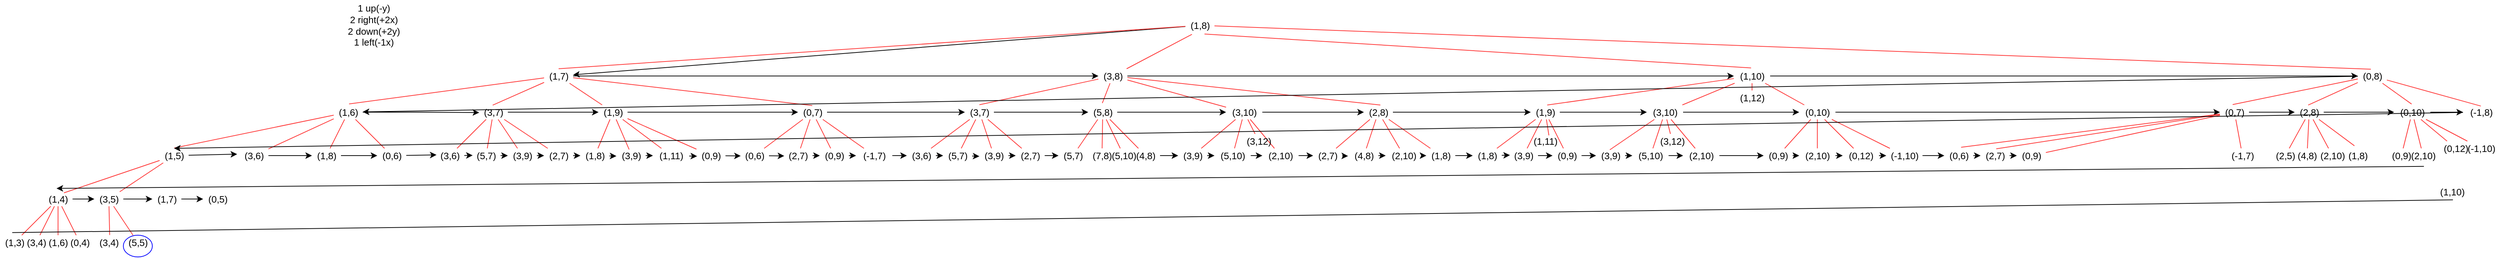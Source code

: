 <mxfile version="15.9.6" type="github">
  <diagram id="B6k4CGEWawJxauF2pvro" name="Page-1">
    <mxGraphModel dx="2467" dy="1638" grid="1" gridSize="10" guides="1" tooltips="1" connect="1" arrows="1" fold="1" page="1" pageScale="1" pageWidth="827" pageHeight="1169" math="0" shadow="0">
      <root>
        <mxCell id="0" />
        <mxCell id="1" parent="0" />
        <mxCell id="XFS7TE2Zkw54wjg-TtOD-16" style="rounded=0;orthogonalLoop=1;jettySize=auto;html=1;strokeWidth=1;fontSize=13;" parent="1" source="AMGMr02-MeVEU1D3Fm2n-2" target="AMGMr02-MeVEU1D3Fm2n-4" edge="1">
          <mxGeometry relative="1" as="geometry" />
        </mxCell>
        <mxCell id="XFS7TE2Zkw54wjg-TtOD-75" style="edgeStyle=none;rounded=0;orthogonalLoop=1;jettySize=auto;html=1;endArrow=none;endFill=0;strokeColor=#FF3333;fillColor=#f8cecc;exitX=0.224;exitY=1.124;exitDx=0;exitDy=0;exitPerimeter=0;strokeWidth=1;fontSize=13;" parent="1" source="AMGMr02-MeVEU1D3Fm2n-2" target="AMGMr02-MeVEU1D3Fm2n-5" edge="1">
          <mxGeometry relative="1" as="geometry" />
        </mxCell>
        <mxCell id="XFS7TE2Zkw54wjg-TtOD-76" style="edgeStyle=none;rounded=0;orthogonalLoop=1;jettySize=auto;html=1;endArrow=none;endFill=0;strokeColor=#FF3333;entryX=0.5;entryY=0;entryDx=0;entryDy=0;entryPerimeter=0;strokeWidth=1;fontSize=13;" parent="1" source="AMGMr02-MeVEU1D3Fm2n-2" target="AMGMr02-MeVEU1D3Fm2n-4" edge="1">
          <mxGeometry relative="1" as="geometry">
            <mxPoint x="310" y="-30" as="sourcePoint" />
          </mxGeometry>
        </mxCell>
        <mxCell id="XFS7TE2Zkw54wjg-TtOD-77" style="edgeStyle=none;rounded=0;orthogonalLoop=1;jettySize=auto;html=1;endArrow=none;endFill=0;strokeColor=#FF3333;entryX=0.474;entryY=-0.057;entryDx=0;entryDy=0;entryPerimeter=0;exitX=0.657;exitY=1.1;exitDx=0;exitDy=0;exitPerimeter=0;strokeWidth=1;fontSize=13;" parent="1" source="AMGMr02-MeVEU1D3Fm2n-2" target="AMGMr02-MeVEU1D3Fm2n-6" edge="1">
          <mxGeometry relative="1" as="geometry" />
        </mxCell>
        <mxCell id="XFS7TE2Zkw54wjg-TtOD-78" style="edgeStyle=none;rounded=0;orthogonalLoop=1;jettySize=auto;html=1;entryX=0.45;entryY=0.029;entryDx=0;entryDy=0;entryPerimeter=0;endArrow=none;endFill=0;strokeColor=#FF3333;strokeWidth=1;fontSize=13;" parent="1" source="AMGMr02-MeVEU1D3Fm2n-2" target="AMGMr02-MeVEU1D3Fm2n-7" edge="1">
          <mxGeometry relative="1" as="geometry" />
        </mxCell>
        <mxCell id="AMGMr02-MeVEU1D3Fm2n-2" value="&lt;div style=&quot;font-size: 13px;&quot;&gt;(1,8)&lt;/div&gt;" style="text;html=1;align=center;verticalAlign=middle;resizable=0;points=[];autosize=1;strokeColor=none;fillColor=none;strokeWidth=1;fontSize=13;" parent="1" vertex="1">
          <mxGeometry x="404" width="40" height="20" as="geometry" />
        </mxCell>
        <mxCell id="AMGMr02-MeVEU1D3Fm2n-3" value="1 up(-y)&lt;br style=&quot;font-size: 13px;&quot;&gt;&lt;div style=&quot;font-size: 13px;&quot;&gt;2 right(+2x)&lt;/div&gt;&lt;div style=&quot;font-size: 13px;&quot;&gt;2 down(+2y)&lt;/div&gt;&lt;div style=&quot;font-size: 13px;&quot;&gt;1 left(-1x)&lt;br style=&quot;font-size: 13px;&quot;&gt;&lt;/div&gt;" style="text;html=1;align=center;verticalAlign=middle;resizable=0;points=[];autosize=1;strokeColor=none;fillColor=none;strokeWidth=1;fontSize=13;" parent="1" vertex="1">
          <mxGeometry x="-760" y="-25" width="90" height="70" as="geometry" />
        </mxCell>
        <mxCell id="XFS7TE2Zkw54wjg-TtOD-17" style="edgeStyle=orthogonalEdgeStyle;rounded=0;orthogonalLoop=1;jettySize=auto;html=1;strokeWidth=1;fontSize=13;" parent="1" source="AMGMr02-MeVEU1D3Fm2n-4" target="AMGMr02-MeVEU1D3Fm2n-5" edge="1">
          <mxGeometry relative="1" as="geometry" />
        </mxCell>
        <mxCell id="XFS7TE2Zkw54wjg-TtOD-79" style="edgeStyle=none;rounded=0;orthogonalLoop=1;jettySize=auto;html=1;entryX=0.529;entryY=-0.071;entryDx=0;entryDy=0;entryPerimeter=0;endArrow=none;endFill=0;strokeColor=#FF3333;strokeWidth=1;fontSize=13;" parent="1" source="AMGMr02-MeVEU1D3Fm2n-4" target="AMGMr02-MeVEU1D3Fm2n-8" edge="1">
          <mxGeometry relative="1" as="geometry" />
        </mxCell>
        <mxCell id="XFS7TE2Zkw54wjg-TtOD-80" style="edgeStyle=none;rounded=0;orthogonalLoop=1;jettySize=auto;html=1;entryX=0.479;entryY=0.014;entryDx=0;entryDy=0;entryPerimeter=0;endArrow=none;endFill=0;strokeColor=#FF3333;strokeWidth=1;fontSize=13;" parent="1" source="AMGMr02-MeVEU1D3Fm2n-4" target="AMGMr02-MeVEU1D3Fm2n-9" edge="1">
          <mxGeometry relative="1" as="geometry" />
        </mxCell>
        <mxCell id="XFS7TE2Zkw54wjg-TtOD-81" style="edgeStyle=none;rounded=0;orthogonalLoop=1;jettySize=auto;html=1;endArrow=none;endFill=0;strokeColor=#FF3333;strokeWidth=1;fontSize=13;" parent="1" source="AMGMr02-MeVEU1D3Fm2n-4" target="AMGMr02-MeVEU1D3Fm2n-10" edge="1">
          <mxGeometry relative="1" as="geometry" />
        </mxCell>
        <mxCell id="XFS7TE2Zkw54wjg-TtOD-82" style="edgeStyle=none;rounded=0;orthogonalLoop=1;jettySize=auto;html=1;entryX=0.493;entryY=0.043;entryDx=0;entryDy=0;entryPerimeter=0;endArrow=none;endFill=0;strokeColor=#FF3333;strokeWidth=1;fontSize=13;" parent="1" source="AMGMr02-MeVEU1D3Fm2n-4" target="AMGMr02-MeVEU1D3Fm2n-11" edge="1">
          <mxGeometry relative="1" as="geometry" />
        </mxCell>
        <mxCell id="AMGMr02-MeVEU1D3Fm2n-4" value="(1,7)" style="text;html=1;align=center;verticalAlign=middle;resizable=0;points=[];autosize=1;strokeColor=none;fillColor=none;strokeWidth=1;fontSize=13;" parent="1" vertex="1">
          <mxGeometry x="-480" y="70" width="40" height="20" as="geometry" />
        </mxCell>
        <mxCell id="XFS7TE2Zkw54wjg-TtOD-19" style="edgeStyle=orthogonalEdgeStyle;rounded=0;orthogonalLoop=1;jettySize=auto;html=1;strokeWidth=1;fontSize=13;" parent="1" source="AMGMr02-MeVEU1D3Fm2n-5" target="AMGMr02-MeVEU1D3Fm2n-6" edge="1">
          <mxGeometry relative="1" as="geometry" />
        </mxCell>
        <mxCell id="XFS7TE2Zkw54wjg-TtOD-83" style="edgeStyle=none;rounded=0;orthogonalLoop=1;jettySize=auto;html=1;entryX=0.5;entryY=-0.014;entryDx=0;entryDy=0;entryPerimeter=0;endArrow=none;endFill=0;strokeColor=#FF3333;strokeWidth=1;fontSize=13;" parent="1" source="AMGMr02-MeVEU1D3Fm2n-5" target="AMGMr02-MeVEU1D3Fm2n-12" edge="1">
          <mxGeometry relative="1" as="geometry" />
        </mxCell>
        <mxCell id="XFS7TE2Zkw54wjg-TtOD-84" style="edgeStyle=none;rounded=0;orthogonalLoop=1;jettySize=auto;html=1;entryX=0.486;entryY=-0.129;entryDx=0;entryDy=0;entryPerimeter=0;endArrow=none;endFill=0;strokeColor=#FF3333;strokeWidth=1;fontSize=13;" parent="1" source="AMGMr02-MeVEU1D3Fm2n-5" target="AMGMr02-MeVEU1D3Fm2n-13" edge="1">
          <mxGeometry relative="1" as="geometry" />
        </mxCell>
        <mxCell id="XFS7TE2Zkw54wjg-TtOD-85" style="edgeStyle=none;rounded=0;orthogonalLoop=1;jettySize=auto;html=1;endArrow=none;endFill=0;strokeColor=#FF3333;strokeWidth=1;fontSize=13;" parent="1" source="AMGMr02-MeVEU1D3Fm2n-5" target="AMGMr02-MeVEU1D3Fm2n-14" edge="1">
          <mxGeometry relative="1" as="geometry" />
        </mxCell>
        <mxCell id="XFS7TE2Zkw54wjg-TtOD-86" style="edgeStyle=none;rounded=0;orthogonalLoop=1;jettySize=auto;html=1;entryX=0.567;entryY=0.009;entryDx=0;entryDy=0;entryPerimeter=0;endArrow=none;endFill=0;strokeColor=#FF3333;strokeWidth=1;fontSize=13;" parent="1" source="AMGMr02-MeVEU1D3Fm2n-5" target="AMGMr02-MeVEU1D3Fm2n-15" edge="1">
          <mxGeometry relative="1" as="geometry" />
        </mxCell>
        <mxCell id="AMGMr02-MeVEU1D3Fm2n-5" value="(3,8)" style="text;html=1;align=center;verticalAlign=middle;resizable=0;points=[];autosize=1;strokeColor=none;fillColor=none;strokeWidth=1;fontSize=13;" parent="1" vertex="1">
          <mxGeometry x="284" y="70" width="40" height="20" as="geometry" />
        </mxCell>
        <mxCell id="XFS7TE2Zkw54wjg-TtOD-20" style="edgeStyle=orthogonalEdgeStyle;rounded=0;orthogonalLoop=1;jettySize=auto;html=1;strokeWidth=1;fontSize=13;" parent="1" source="AMGMr02-MeVEU1D3Fm2n-6" target="AMGMr02-MeVEU1D3Fm2n-7" edge="1">
          <mxGeometry relative="1" as="geometry" />
        </mxCell>
        <mxCell id="XFS7TE2Zkw54wjg-TtOD-87" style="edgeStyle=none;rounded=0;orthogonalLoop=1;jettySize=auto;html=1;entryX=0.567;entryY=0.009;entryDx=0;entryDy=0;entryPerimeter=0;endArrow=none;endFill=0;strokeColor=#FF3333;strokeWidth=1;fontSize=13;" parent="1" source="AMGMr02-MeVEU1D3Fm2n-6" target="AMGMr02-MeVEU1D3Fm2n-16" edge="1">
          <mxGeometry relative="1" as="geometry" />
        </mxCell>
        <mxCell id="XFS7TE2Zkw54wjg-TtOD-88" style="edgeStyle=none;rounded=0;orthogonalLoop=1;jettySize=auto;html=1;endArrow=none;endFill=0;strokeColor=#FF3333;strokeWidth=1;fontSize=13;" parent="1" source="AMGMr02-MeVEU1D3Fm2n-6" target="AMGMr02-MeVEU1D3Fm2n-18" edge="1">
          <mxGeometry relative="1" as="geometry" />
        </mxCell>
        <mxCell id="XFS7TE2Zkw54wjg-TtOD-89" style="edgeStyle=none;rounded=0;orthogonalLoop=1;jettySize=auto;html=1;endArrow=none;endFill=0;strokeColor=#FF3333;strokeWidth=1;fontSize=13;" parent="1" source="AMGMr02-MeVEU1D3Fm2n-6" target="AMGMr02-MeVEU1D3Fm2n-19" edge="1">
          <mxGeometry relative="1" as="geometry" />
        </mxCell>
        <mxCell id="XFS7TE2Zkw54wjg-TtOD-90" style="edgeStyle=none;rounded=0;orthogonalLoop=1;jettySize=auto;html=1;endArrow=none;endFill=0;strokeColor=#FF3333;strokeWidth=1;fontSize=13;" parent="1" source="AMGMr02-MeVEU1D3Fm2n-6" target="AMGMr02-MeVEU1D3Fm2n-20" edge="1">
          <mxGeometry relative="1" as="geometry" />
        </mxCell>
        <mxCell id="AMGMr02-MeVEU1D3Fm2n-6" value="(1,10)" style="text;html=1;align=center;verticalAlign=middle;resizable=0;points=[];autosize=1;strokeColor=none;fillColor=none;strokeWidth=1;fontSize=13;" parent="1" vertex="1">
          <mxGeometry x="1160" y="70" width="50" height="20" as="geometry" />
        </mxCell>
        <mxCell id="XFS7TE2Zkw54wjg-TtOD-22" style="rounded=0;orthogonalLoop=1;jettySize=auto;html=1;strokeWidth=1;fontSize=13;" parent="1" source="AMGMr02-MeVEU1D3Fm2n-7" target="AMGMr02-MeVEU1D3Fm2n-8" edge="1">
          <mxGeometry relative="1" as="geometry" />
        </mxCell>
        <mxCell id="XFS7TE2Zkw54wjg-TtOD-91" style="edgeStyle=none;rounded=0;orthogonalLoop=1;jettySize=auto;html=1;entryX=0.438;entryY=-0.026;entryDx=0;entryDy=0;entryPerimeter=0;endArrow=none;endFill=0;strokeColor=#FF3333;strokeWidth=1;fontSize=13;" parent="1" source="AMGMr02-MeVEU1D3Fm2n-7" target="AMGMr02-MeVEU1D3Fm2n-21" edge="1">
          <mxGeometry relative="1" as="geometry" />
        </mxCell>
        <mxCell id="XFS7TE2Zkw54wjg-TtOD-92" style="edgeStyle=none;rounded=0;orthogonalLoop=1;jettySize=auto;html=1;entryX=0.466;entryY=0.009;entryDx=0;entryDy=0;entryPerimeter=0;endArrow=none;endFill=0;strokeColor=#FF3333;strokeWidth=1;fontSize=13;" parent="1" source="AMGMr02-MeVEU1D3Fm2n-7" target="AMGMr02-MeVEU1D3Fm2n-22" edge="1">
          <mxGeometry relative="1" as="geometry" />
        </mxCell>
        <mxCell id="XFS7TE2Zkw54wjg-TtOD-93" style="edgeStyle=none;rounded=0;orthogonalLoop=1;jettySize=auto;html=1;entryX=0.483;entryY=-0.06;entryDx=0;entryDy=0;entryPerimeter=0;endArrow=none;endFill=0;strokeColor=#FF3333;strokeWidth=1;fontSize=13;" parent="1" source="AMGMr02-MeVEU1D3Fm2n-7" target="AMGMr02-MeVEU1D3Fm2n-23" edge="1">
          <mxGeometry relative="1" as="geometry" />
        </mxCell>
        <mxCell id="XFS7TE2Zkw54wjg-TtOD-94" style="edgeStyle=none;rounded=0;orthogonalLoop=1;jettySize=auto;html=1;entryX=0.492;entryY=0.078;entryDx=0;entryDy=0;entryPerimeter=0;endArrow=none;endFill=0;strokeColor=#FF3333;strokeWidth=1;fontSize=13;" parent="1" source="AMGMr02-MeVEU1D3Fm2n-7" target="AMGMr02-MeVEU1D3Fm2n-24" edge="1">
          <mxGeometry relative="1" as="geometry" />
        </mxCell>
        <mxCell id="AMGMr02-MeVEU1D3Fm2n-7" value="(0,8)" style="text;html=1;align=center;verticalAlign=middle;resizable=0;points=[];autosize=1;strokeColor=none;fillColor=none;strokeWidth=1;fontSize=13;" parent="1" vertex="1">
          <mxGeometry x="2020" y="70" width="40" height="20" as="geometry" />
        </mxCell>
        <mxCell id="XFS7TE2Zkw54wjg-TtOD-23" style="edgeStyle=orthogonalEdgeStyle;rounded=0;orthogonalLoop=1;jettySize=auto;html=1;entryX=0.013;entryY=0.525;entryDx=0;entryDy=0;entryPerimeter=0;strokeWidth=1;fontSize=13;" parent="1" source="AMGMr02-MeVEU1D3Fm2n-8" target="AMGMr02-MeVEU1D3Fm2n-9" edge="1">
          <mxGeometry relative="1" as="geometry" />
        </mxCell>
        <mxCell id="XFS7TE2Zkw54wjg-TtOD-96" style="edgeStyle=none;rounded=0;orthogonalLoop=1;jettySize=auto;html=1;entryX=0.507;entryY=-0.026;entryDx=0;entryDy=0;entryPerimeter=0;endArrow=none;endFill=0;strokeColor=#FF3333;strokeWidth=1;fontSize=13;" parent="1" source="AMGMr02-MeVEU1D3Fm2n-8" target="AMGMr02-MeVEU1D3Fm2n-25" edge="1">
          <mxGeometry relative="1" as="geometry" />
        </mxCell>
        <mxCell id="XFS7TE2Zkw54wjg-TtOD-97" style="edgeStyle=none;rounded=0;orthogonalLoop=1;jettySize=auto;html=1;endArrow=none;endFill=0;strokeColor=#FF3333;strokeWidth=1;fontSize=13;" parent="1" source="AMGMr02-MeVEU1D3Fm2n-8" target="AMGMr02-MeVEU1D3Fm2n-26" edge="1">
          <mxGeometry relative="1" as="geometry" />
        </mxCell>
        <mxCell id="XFS7TE2Zkw54wjg-TtOD-98" style="edgeStyle=none;rounded=0;orthogonalLoop=1;jettySize=auto;html=1;endArrow=none;endFill=0;strokeColor=#FF3333;strokeWidth=1;fontSize=13;" parent="1" source="AMGMr02-MeVEU1D3Fm2n-8" target="AMGMr02-MeVEU1D3Fm2n-28" edge="1">
          <mxGeometry relative="1" as="geometry" />
        </mxCell>
        <mxCell id="XFS7TE2Zkw54wjg-TtOD-99" style="edgeStyle=none;rounded=0;orthogonalLoop=1;jettySize=auto;html=1;endArrow=none;endFill=0;strokeColor=#FF3333;strokeWidth=1;fontSize=13;" parent="1" source="AMGMr02-MeVEU1D3Fm2n-8" target="AMGMr02-MeVEU1D3Fm2n-29" edge="1">
          <mxGeometry relative="1" as="geometry" />
        </mxCell>
        <mxCell id="AMGMr02-MeVEU1D3Fm2n-8" value="(1,6)" style="text;html=1;align=center;verticalAlign=middle;resizable=0;points=[];autosize=1;strokeColor=none;fillColor=none;strokeWidth=1;fontSize=13;" parent="1" vertex="1">
          <mxGeometry x="-770" y="120" width="40" height="20" as="geometry" />
        </mxCell>
        <mxCell id="XFS7TE2Zkw54wjg-TtOD-24" style="edgeStyle=orthogonalEdgeStyle;rounded=0;orthogonalLoop=1;jettySize=auto;html=1;strokeWidth=1;fontSize=13;" parent="1" source="AMGMr02-MeVEU1D3Fm2n-9" target="AMGMr02-MeVEU1D3Fm2n-10" edge="1">
          <mxGeometry relative="1" as="geometry" />
        </mxCell>
        <mxCell id="XFS7TE2Zkw54wjg-TtOD-100" style="edgeStyle=none;rounded=0;orthogonalLoop=1;jettySize=auto;html=1;endArrow=none;endFill=0;strokeColor=#FF3333;strokeWidth=1;fontSize=13;" parent="1" source="AMGMr02-MeVEU1D3Fm2n-9" target="AMGMr02-MeVEU1D3Fm2n-30" edge="1">
          <mxGeometry relative="1" as="geometry" />
        </mxCell>
        <mxCell id="XFS7TE2Zkw54wjg-TtOD-101" style="edgeStyle=none;rounded=0;orthogonalLoop=1;jettySize=auto;html=1;endArrow=none;endFill=0;strokeColor=#FF3333;strokeWidth=1;fontSize=13;" parent="1" source="AMGMr02-MeVEU1D3Fm2n-9" target="AMGMr02-MeVEU1D3Fm2n-38" edge="1">
          <mxGeometry relative="1" as="geometry" />
        </mxCell>
        <mxCell id="XFS7TE2Zkw54wjg-TtOD-102" style="edgeStyle=none;rounded=0;orthogonalLoop=1;jettySize=auto;html=1;endArrow=none;endFill=0;strokeColor=#FF3333;strokeWidth=1;fontSize=13;" parent="1" source="AMGMr02-MeVEU1D3Fm2n-9" target="AMGMr02-MeVEU1D3Fm2n-39" edge="1">
          <mxGeometry relative="1" as="geometry" />
        </mxCell>
        <mxCell id="XFS7TE2Zkw54wjg-TtOD-103" style="edgeStyle=none;rounded=0;orthogonalLoop=1;jettySize=auto;html=1;endArrow=none;endFill=0;strokeColor=#FF3333;strokeWidth=1;fontSize=13;" parent="1" source="AMGMr02-MeVEU1D3Fm2n-9" target="XFS7TE2Zkw54wjg-TtOD-1" edge="1">
          <mxGeometry relative="1" as="geometry" />
        </mxCell>
        <mxCell id="AMGMr02-MeVEU1D3Fm2n-9" value="&lt;div style=&quot;font-size: 13px;&quot;&gt;(3,7)&lt;/div&gt;" style="text;html=1;align=center;verticalAlign=middle;resizable=0;points=[];autosize=1;strokeColor=none;fillColor=none;strokeWidth=1;fontSize=13;" parent="1" vertex="1">
          <mxGeometry x="-570" y="120" width="40" height="20" as="geometry" />
        </mxCell>
        <mxCell id="XFS7TE2Zkw54wjg-TtOD-25" style="edgeStyle=orthogonalEdgeStyle;rounded=0;orthogonalLoop=1;jettySize=auto;html=1;strokeWidth=1;fontSize=13;" parent="1" source="AMGMr02-MeVEU1D3Fm2n-10" target="AMGMr02-MeVEU1D3Fm2n-11" edge="1">
          <mxGeometry relative="1" as="geometry" />
        </mxCell>
        <mxCell id="XFS7TE2Zkw54wjg-TtOD-104" style="edgeStyle=none;rounded=0;orthogonalLoop=1;jettySize=auto;html=1;endArrow=none;endFill=0;strokeColor=#FF3333;strokeWidth=1;fontSize=13;" parent="1" source="AMGMr02-MeVEU1D3Fm2n-10" target="XFS7TE2Zkw54wjg-TtOD-2" edge="1">
          <mxGeometry relative="1" as="geometry" />
        </mxCell>
        <mxCell id="XFS7TE2Zkw54wjg-TtOD-105" style="edgeStyle=none;rounded=0;orthogonalLoop=1;jettySize=auto;html=1;entryX=0.43;entryY=0.078;entryDx=0;entryDy=0;entryPerimeter=0;endArrow=none;endFill=0;strokeColor=#FF3333;strokeWidth=1;fontSize=13;" parent="1" source="AMGMr02-MeVEU1D3Fm2n-10" target="XFS7TE2Zkw54wjg-TtOD-3" edge="1">
          <mxGeometry relative="1" as="geometry" />
        </mxCell>
        <mxCell id="XFS7TE2Zkw54wjg-TtOD-106" style="edgeStyle=none;rounded=0;orthogonalLoop=1;jettySize=auto;html=1;endArrow=none;endFill=0;strokeColor=#FF3333;strokeWidth=1;fontSize=13;" parent="1" source="AMGMr02-MeVEU1D3Fm2n-10" target="XFS7TE2Zkw54wjg-TtOD-4" edge="1">
          <mxGeometry relative="1" as="geometry" />
        </mxCell>
        <mxCell id="XFS7TE2Zkw54wjg-TtOD-107" style="edgeStyle=none;rounded=0;orthogonalLoop=1;jettySize=auto;html=1;endArrow=none;endFill=0;strokeColor=#FF3333;strokeWidth=1;fontSize=13;" parent="1" source="AMGMr02-MeVEU1D3Fm2n-10" target="XFS7TE2Zkw54wjg-TtOD-5" edge="1">
          <mxGeometry relative="1" as="geometry" />
        </mxCell>
        <mxCell id="AMGMr02-MeVEU1D3Fm2n-10" value="(1,9)" style="text;html=1;align=center;verticalAlign=middle;resizable=0;points=[];autosize=1;strokeColor=none;fillColor=none;strokeWidth=1;fontSize=13;" parent="1" vertex="1">
          <mxGeometry x="-405" y="120" width="40" height="20" as="geometry" />
        </mxCell>
        <mxCell id="XFS7TE2Zkw54wjg-TtOD-26" style="edgeStyle=orthogonalEdgeStyle;rounded=0;orthogonalLoop=1;jettySize=auto;html=1;strokeWidth=1;fontSize=13;" parent="1" source="AMGMr02-MeVEU1D3Fm2n-11" target="AMGMr02-MeVEU1D3Fm2n-12" edge="1">
          <mxGeometry relative="1" as="geometry" />
        </mxCell>
        <mxCell id="XFS7TE2Zkw54wjg-TtOD-108" style="edgeStyle=none;rounded=0;orthogonalLoop=1;jettySize=auto;html=1;endArrow=none;endFill=0;strokeColor=#FF3333;strokeWidth=1;fontSize=13;" parent="1" source="AMGMr02-MeVEU1D3Fm2n-11" target="XFS7TE2Zkw54wjg-TtOD-6" edge="1">
          <mxGeometry relative="1" as="geometry" />
        </mxCell>
        <mxCell id="XFS7TE2Zkw54wjg-TtOD-109" style="edgeStyle=none;rounded=0;orthogonalLoop=1;jettySize=auto;html=1;endArrow=none;endFill=0;strokeColor=#FF3333;strokeWidth=1;fontSize=13;" parent="1" source="AMGMr02-MeVEU1D3Fm2n-11" target="XFS7TE2Zkw54wjg-TtOD-7" edge="1">
          <mxGeometry relative="1" as="geometry" />
        </mxCell>
        <mxCell id="XFS7TE2Zkw54wjg-TtOD-110" style="edgeStyle=none;rounded=0;orthogonalLoop=1;jettySize=auto;html=1;endArrow=none;endFill=0;strokeColor=#FF3333;strokeWidth=1;fontSize=13;" parent="1" source="AMGMr02-MeVEU1D3Fm2n-11" target="XFS7TE2Zkw54wjg-TtOD-8" edge="1">
          <mxGeometry relative="1" as="geometry" />
        </mxCell>
        <mxCell id="XFS7TE2Zkw54wjg-TtOD-111" style="edgeStyle=none;rounded=0;orthogonalLoop=1;jettySize=auto;html=1;endArrow=none;endFill=0;strokeColor=#FF3333;strokeWidth=1;fontSize=13;" parent="1" source="AMGMr02-MeVEU1D3Fm2n-11" target="XFS7TE2Zkw54wjg-TtOD-9" edge="1">
          <mxGeometry relative="1" as="geometry" />
        </mxCell>
        <mxCell id="AMGMr02-MeVEU1D3Fm2n-11" value="(0,7)" style="text;html=1;align=center;verticalAlign=middle;resizable=0;points=[];autosize=1;strokeColor=none;fillColor=none;strokeWidth=1;fontSize=13;" parent="1" vertex="1">
          <mxGeometry x="-130" y="120" width="40" height="20" as="geometry" />
        </mxCell>
        <mxCell id="XFS7TE2Zkw54wjg-TtOD-27" style="edgeStyle=orthogonalEdgeStyle;rounded=0;orthogonalLoop=1;jettySize=auto;html=1;entryX=0;entryY=0.5;entryDx=0;entryDy=0;entryPerimeter=0;strokeWidth=1;fontSize=13;" parent="1" source="AMGMr02-MeVEU1D3Fm2n-12" target="AMGMr02-MeVEU1D3Fm2n-13" edge="1">
          <mxGeometry relative="1" as="geometry" />
        </mxCell>
        <mxCell id="XFS7TE2Zkw54wjg-TtOD-112" style="edgeStyle=none;rounded=0;orthogonalLoop=1;jettySize=auto;html=1;endArrow=none;endFill=0;strokeColor=#FF3333;strokeWidth=1;fontSize=13;" parent="1" source="AMGMr02-MeVEU1D3Fm2n-12" target="XFS7TE2Zkw54wjg-TtOD-10" edge="1">
          <mxGeometry relative="1" as="geometry" />
        </mxCell>
        <mxCell id="XFS7TE2Zkw54wjg-TtOD-113" style="edgeStyle=none;rounded=0;orthogonalLoop=1;jettySize=auto;html=1;endArrow=none;endFill=0;strokeColor=#FF3333;strokeWidth=1;fontSize=13;" parent="1" source="AMGMr02-MeVEU1D3Fm2n-12" target="XFS7TE2Zkw54wjg-TtOD-11" edge="1">
          <mxGeometry relative="1" as="geometry" />
        </mxCell>
        <mxCell id="XFS7TE2Zkw54wjg-TtOD-114" style="edgeStyle=none;rounded=0;orthogonalLoop=1;jettySize=auto;html=1;endArrow=none;endFill=0;strokeColor=#FF3333;strokeWidth=1;fontSize=13;" parent="1" source="AMGMr02-MeVEU1D3Fm2n-12" target="XFS7TE2Zkw54wjg-TtOD-13" edge="1">
          <mxGeometry relative="1" as="geometry" />
        </mxCell>
        <mxCell id="XFS7TE2Zkw54wjg-TtOD-115" style="edgeStyle=none;rounded=0;orthogonalLoop=1;jettySize=auto;html=1;endArrow=none;endFill=0;strokeColor=#FF3333;strokeWidth=1;fontSize=13;" parent="1" source="AMGMr02-MeVEU1D3Fm2n-12" target="XFS7TE2Zkw54wjg-TtOD-14" edge="1">
          <mxGeometry relative="1" as="geometry" />
        </mxCell>
        <mxCell id="AMGMr02-MeVEU1D3Fm2n-12" value="(3,7)" style="text;html=1;align=center;verticalAlign=middle;resizable=0;points=[];autosize=1;strokeColor=none;fillColor=none;strokeWidth=1;fontSize=13;" parent="1" vertex="1">
          <mxGeometry x="100" y="120" width="40" height="20" as="geometry" />
        </mxCell>
        <mxCell id="XFS7TE2Zkw54wjg-TtOD-29" style="edgeStyle=orthogonalEdgeStyle;rounded=0;orthogonalLoop=1;jettySize=auto;html=1;strokeWidth=1;fontSize=13;" parent="1" source="AMGMr02-MeVEU1D3Fm2n-13" target="AMGMr02-MeVEU1D3Fm2n-14" edge="1">
          <mxGeometry relative="1" as="geometry" />
        </mxCell>
        <mxCell id="XFS7TE2Zkw54wjg-TtOD-116" style="edgeStyle=none;rounded=0;orthogonalLoop=1;jettySize=auto;html=1;endArrow=none;endFill=0;strokeColor=#FF3333;strokeWidth=1;fontSize=13;" parent="1" source="AMGMr02-MeVEU1D3Fm2n-13" target="XFS7TE2Zkw54wjg-TtOD-62" edge="1">
          <mxGeometry relative="1" as="geometry" />
        </mxCell>
        <mxCell id="XFS7TE2Zkw54wjg-TtOD-117" style="edgeStyle=none;rounded=0;orthogonalLoop=1;jettySize=auto;html=1;endArrow=none;endFill=0;strokeColor=#FF3333;strokeWidth=1;fontSize=13;" parent="1" source="AMGMr02-MeVEU1D3Fm2n-13" target="XFS7TE2Zkw54wjg-TtOD-63" edge="1">
          <mxGeometry relative="1" as="geometry" />
        </mxCell>
        <mxCell id="XFS7TE2Zkw54wjg-TtOD-118" style="edgeStyle=none;rounded=0;orthogonalLoop=1;jettySize=auto;html=1;endArrow=none;endFill=0;strokeColor=#FF3333;strokeWidth=1;fontSize=13;" parent="1" source="AMGMr02-MeVEU1D3Fm2n-13" target="XFS7TE2Zkw54wjg-TtOD-64" edge="1">
          <mxGeometry relative="1" as="geometry" />
        </mxCell>
        <mxCell id="XFS7TE2Zkw54wjg-TtOD-119" style="edgeStyle=none;rounded=0;orthogonalLoop=1;jettySize=auto;html=1;endArrow=none;endFill=0;strokeColor=#FF3333;strokeWidth=1;fontSize=13;" parent="1" source="AMGMr02-MeVEU1D3Fm2n-13" target="XFS7TE2Zkw54wjg-TtOD-65" edge="1">
          <mxGeometry relative="1" as="geometry" />
        </mxCell>
        <mxCell id="AMGMr02-MeVEU1D3Fm2n-13" value="(5,8)" style="text;html=1;align=center;verticalAlign=middle;resizable=0;points=[];autosize=1;strokeColor=none;fillColor=none;strokeWidth=1;fontSize=13;" parent="1" vertex="1">
          <mxGeometry x="270" y="120" width="40" height="20" as="geometry" />
        </mxCell>
        <mxCell id="XFS7TE2Zkw54wjg-TtOD-30" style="edgeStyle=orthogonalEdgeStyle;rounded=0;orthogonalLoop=1;jettySize=auto;html=1;strokeWidth=1;fontSize=13;" parent="1" source="AMGMr02-MeVEU1D3Fm2n-14" target="AMGMr02-MeVEU1D3Fm2n-15" edge="1">
          <mxGeometry relative="1" as="geometry" />
        </mxCell>
        <mxCell id="XFS7TE2Zkw54wjg-TtOD-120" style="edgeStyle=none;rounded=0;orthogonalLoop=1;jettySize=auto;html=1;endArrow=none;endFill=0;strokeColor=#FF3333;strokeWidth=1;fontSize=13;" parent="1" source="AMGMr02-MeVEU1D3Fm2n-14" target="XFS7TE2Zkw54wjg-TtOD-66" edge="1">
          <mxGeometry relative="1" as="geometry" />
        </mxCell>
        <mxCell id="XFS7TE2Zkw54wjg-TtOD-121" style="edgeStyle=none;rounded=0;orthogonalLoop=1;jettySize=auto;html=1;endArrow=none;endFill=0;strokeColor=#FF3333;strokeWidth=1;fontSize=13;" parent="1" source="AMGMr02-MeVEU1D3Fm2n-14" target="XFS7TE2Zkw54wjg-TtOD-67" edge="1">
          <mxGeometry relative="1" as="geometry" />
        </mxCell>
        <mxCell id="XFS7TE2Zkw54wjg-TtOD-122" style="edgeStyle=none;rounded=0;orthogonalLoop=1;jettySize=auto;html=1;endArrow=none;endFill=0;strokeColor=#FF3333;strokeWidth=1;fontSize=13;" parent="1" source="AMGMr02-MeVEU1D3Fm2n-14" target="XFS7TE2Zkw54wjg-TtOD-69" edge="1">
          <mxGeometry relative="1" as="geometry" />
        </mxCell>
        <mxCell id="XFS7TE2Zkw54wjg-TtOD-123" style="edgeStyle=none;rounded=0;orthogonalLoop=1;jettySize=auto;html=1;endArrow=none;endFill=0;strokeColor=#FF3333;strokeWidth=1;fontSize=13;" parent="1" source="AMGMr02-MeVEU1D3Fm2n-14" target="XFS7TE2Zkw54wjg-TtOD-68" edge="1">
          <mxGeometry relative="1" as="geometry" />
        </mxCell>
        <mxCell id="AMGMr02-MeVEU1D3Fm2n-14" value="(3,10)" style="text;html=1;align=center;verticalAlign=middle;resizable=0;points=[];autosize=1;strokeColor=none;fillColor=none;strokeWidth=1;fontSize=13;" parent="1" vertex="1">
          <mxGeometry x="460" y="120" width="50" height="20" as="geometry" />
        </mxCell>
        <mxCell id="XFS7TE2Zkw54wjg-TtOD-31" style="edgeStyle=orthogonalEdgeStyle;rounded=0;orthogonalLoop=1;jettySize=auto;html=1;strokeWidth=1;fontSize=13;" parent="1" source="AMGMr02-MeVEU1D3Fm2n-15" target="AMGMr02-MeVEU1D3Fm2n-16" edge="1">
          <mxGeometry relative="1" as="geometry" />
        </mxCell>
        <mxCell id="XFS7TE2Zkw54wjg-TtOD-124" style="edgeStyle=none;rounded=0;orthogonalLoop=1;jettySize=auto;html=1;endArrow=none;endFill=0;strokeColor=#FF3333;strokeWidth=1;fontSize=13;" parent="1" source="AMGMr02-MeVEU1D3Fm2n-15" target="XFS7TE2Zkw54wjg-TtOD-70" edge="1">
          <mxGeometry relative="1" as="geometry" />
        </mxCell>
        <mxCell id="XFS7TE2Zkw54wjg-TtOD-125" style="edgeStyle=none;rounded=0;orthogonalLoop=1;jettySize=auto;html=1;endArrow=none;endFill=0;strokeColor=#FF3333;strokeWidth=1;fontSize=13;" parent="1" source="AMGMr02-MeVEU1D3Fm2n-15" target="XFS7TE2Zkw54wjg-TtOD-71" edge="1">
          <mxGeometry relative="1" as="geometry" />
        </mxCell>
        <mxCell id="XFS7TE2Zkw54wjg-TtOD-126" style="edgeStyle=none;rounded=0;orthogonalLoop=1;jettySize=auto;html=1;endArrow=none;endFill=0;strokeColor=#FF3333;strokeWidth=1;fontSize=13;" parent="1" source="AMGMr02-MeVEU1D3Fm2n-15" target="XFS7TE2Zkw54wjg-TtOD-72" edge="1">
          <mxGeometry relative="1" as="geometry" />
        </mxCell>
        <mxCell id="XFS7TE2Zkw54wjg-TtOD-127" style="edgeStyle=none;rounded=0;orthogonalLoop=1;jettySize=auto;html=1;endArrow=none;endFill=0;strokeColor=#FF3333;strokeWidth=1;fontSize=13;" parent="1" source="AMGMr02-MeVEU1D3Fm2n-15" target="XFS7TE2Zkw54wjg-TtOD-73" edge="1">
          <mxGeometry relative="1" as="geometry">
            <mxPoint x="766" y="180" as="targetPoint" />
          </mxGeometry>
        </mxCell>
        <mxCell id="AMGMr02-MeVEU1D3Fm2n-15" value="&lt;div style=&quot;font-size: 13px;&quot;&gt;(2,8)&lt;/div&gt;" style="text;html=1;align=center;verticalAlign=middle;resizable=0;points=[];autosize=1;strokeColor=none;fillColor=none;strokeWidth=1;fontSize=13;" parent="1" vertex="1">
          <mxGeometry x="650" y="120" width="40" height="20" as="geometry" />
        </mxCell>
        <mxCell id="XFS7TE2Zkw54wjg-TtOD-34" style="edgeStyle=orthogonalEdgeStyle;rounded=0;orthogonalLoop=1;jettySize=auto;html=1;strokeWidth=1;fontSize=13;" parent="1" source="AMGMr02-MeVEU1D3Fm2n-16" target="AMGMr02-MeVEU1D3Fm2n-18" edge="1">
          <mxGeometry relative="1" as="geometry" />
        </mxCell>
        <mxCell id="jOsJUiyBOm83HNr5dXLv-4" style="edgeStyle=none;rounded=0;orthogonalLoop=1;jettySize=auto;html=1;endArrow=none;endFill=0;strokeColor=#FF3333;strokeWidth=1;fontSize=13;" parent="1" source="AMGMr02-MeVEU1D3Fm2n-16" target="XFS7TE2Zkw54wjg-TtOD-128" edge="1">
          <mxGeometry relative="1" as="geometry" />
        </mxCell>
        <mxCell id="jOsJUiyBOm83HNr5dXLv-5" style="edgeStyle=none;rounded=0;orthogonalLoop=1;jettySize=auto;html=1;endArrow=none;endFill=0;strokeColor=#FF3333;strokeWidth=1;fontSize=13;" parent="1" source="AMGMr02-MeVEU1D3Fm2n-16" target="XFS7TE2Zkw54wjg-TtOD-129" edge="1">
          <mxGeometry relative="1" as="geometry" />
        </mxCell>
        <mxCell id="jOsJUiyBOm83HNr5dXLv-6" style="edgeStyle=none;rounded=0;orthogonalLoop=1;jettySize=auto;html=1;entryX=0.6;entryY=0.1;entryDx=0;entryDy=0;entryPerimeter=0;endArrow=none;endFill=0;strokeColor=#FF3333;strokeWidth=1;fontSize=13;" parent="1" source="AMGMr02-MeVEU1D3Fm2n-16" target="jOsJUiyBOm83HNr5dXLv-1" edge="1">
          <mxGeometry relative="1" as="geometry" />
        </mxCell>
        <mxCell id="jOsJUiyBOm83HNr5dXLv-7" style="edgeStyle=none;rounded=0;orthogonalLoop=1;jettySize=auto;html=1;endArrow=none;endFill=0;strokeColor=#FF3333;strokeWidth=1;fontSize=13;" parent="1" source="AMGMr02-MeVEU1D3Fm2n-16" target="jOsJUiyBOm83HNr5dXLv-3" edge="1">
          <mxGeometry relative="1" as="geometry" />
        </mxCell>
        <mxCell id="AMGMr02-MeVEU1D3Fm2n-16" value="(1,9)" style="text;html=1;align=center;verticalAlign=middle;resizable=0;points=[];autosize=1;strokeColor=none;fillColor=none;strokeWidth=1;fontSize=13;" parent="1" vertex="1">
          <mxGeometry x="880" y="120" width="40" height="20" as="geometry" />
        </mxCell>
        <mxCell id="jOsJUiyBOm83HNr5dXLv-12" style="edgeStyle=none;rounded=0;orthogonalLoop=1;jettySize=auto;html=1;entryX=0.475;entryY=0.1;entryDx=0;entryDy=0;entryPerimeter=0;endArrow=none;endFill=0;strokeColor=#FF3333;strokeWidth=1;fontSize=13;" parent="1" source="AMGMr02-MeVEU1D3Fm2n-18" target="jOsJUiyBOm83HNr5dXLv-8" edge="1">
          <mxGeometry relative="1" as="geometry" />
        </mxCell>
        <mxCell id="jOsJUiyBOm83HNr5dXLv-13" style="edgeStyle=none;rounded=0;orthogonalLoop=1;jettySize=auto;html=1;endArrow=none;endFill=0;strokeColor=#FF3333;strokeWidth=1;fontSize=13;" parent="1" source="AMGMr02-MeVEU1D3Fm2n-18" target="jOsJUiyBOm83HNr5dXLv-9" edge="1">
          <mxGeometry relative="1" as="geometry" />
        </mxCell>
        <mxCell id="jOsJUiyBOm83HNr5dXLv-14" style="edgeStyle=none;rounded=0;orthogonalLoop=1;jettySize=auto;html=1;endArrow=none;endFill=0;strokeColor=#FF3333;strokeWidth=1;fontSize=13;" parent="1" source="AMGMr02-MeVEU1D3Fm2n-18" target="jOsJUiyBOm83HNr5dXLv-10" edge="1">
          <mxGeometry relative="1" as="geometry" />
        </mxCell>
        <mxCell id="jOsJUiyBOm83HNr5dXLv-15" style="edgeStyle=none;rounded=0;orthogonalLoop=1;jettySize=auto;html=1;endArrow=none;endFill=0;strokeColor=#FF3333;strokeWidth=1;fontSize=13;" parent="1" source="AMGMr02-MeVEU1D3Fm2n-18" target="jOsJUiyBOm83HNr5dXLv-11" edge="1">
          <mxGeometry relative="1" as="geometry" />
        </mxCell>
        <mxCell id="zu6eTqbJhcZAeGWWIPId-44" style="edgeStyle=none;rounded=0;orthogonalLoop=1;jettySize=auto;html=1;fontSize=13;endArrow=classic;endFill=1;strokeColor=#000000;strokeWidth=1;" edge="1" parent="1" source="AMGMr02-MeVEU1D3Fm2n-18" target="AMGMr02-MeVEU1D3Fm2n-20">
          <mxGeometry relative="1" as="geometry" />
        </mxCell>
        <mxCell id="AMGMr02-MeVEU1D3Fm2n-18" value="(3,10)" style="text;html=1;align=center;verticalAlign=middle;resizable=0;points=[];autosize=1;strokeColor=none;fillColor=none;strokeWidth=1;fontSize=13;" parent="1" vertex="1">
          <mxGeometry x="1040" y="120" width="50" height="20" as="geometry" />
        </mxCell>
        <mxCell id="AMGMr02-MeVEU1D3Fm2n-19" value="(1,12)" style="text;html=1;align=center;verticalAlign=middle;resizable=0;points=[];autosize=1;strokeColor=none;fillColor=none;strokeWidth=1;fontSize=13;" parent="1" vertex="1">
          <mxGeometry x="1160" y="100" width="50" height="20" as="geometry" />
        </mxCell>
        <mxCell id="XFS7TE2Zkw54wjg-TtOD-37" style="edgeStyle=orthogonalEdgeStyle;rounded=0;orthogonalLoop=1;jettySize=auto;html=1;strokeWidth=1;fontSize=13;" parent="1" source="AMGMr02-MeVEU1D3Fm2n-20" target="AMGMr02-MeVEU1D3Fm2n-21" edge="1">
          <mxGeometry relative="1" as="geometry" />
        </mxCell>
        <mxCell id="zu6eTqbJhcZAeGWWIPId-17" style="edgeStyle=none;rounded=0;orthogonalLoop=1;jettySize=auto;html=1;endArrow=none;endFill=0;strokeColor=#FF3333;strokeWidth=1;fontSize=13;" edge="1" parent="1" source="AMGMr02-MeVEU1D3Fm2n-20" target="zu6eTqbJhcZAeGWWIPId-3">
          <mxGeometry relative="1" as="geometry" />
        </mxCell>
        <mxCell id="zu6eTqbJhcZAeGWWIPId-18" style="edgeStyle=none;rounded=0;orthogonalLoop=1;jettySize=auto;html=1;endArrow=none;endFill=0;strokeColor=#FF3333;strokeWidth=1;fontSize=13;" edge="1" parent="1" source="AMGMr02-MeVEU1D3Fm2n-20" target="zu6eTqbJhcZAeGWWIPId-4">
          <mxGeometry relative="1" as="geometry" />
        </mxCell>
        <mxCell id="zu6eTqbJhcZAeGWWIPId-19" style="edgeStyle=none;rounded=0;orthogonalLoop=1;jettySize=auto;html=1;endArrow=none;endFill=0;strokeColor=#FF3333;strokeWidth=1;fontSize=13;" edge="1" parent="1" source="AMGMr02-MeVEU1D3Fm2n-20" target="zu6eTqbJhcZAeGWWIPId-6">
          <mxGeometry relative="1" as="geometry" />
        </mxCell>
        <mxCell id="zu6eTqbJhcZAeGWWIPId-20" style="edgeStyle=none;rounded=0;orthogonalLoop=1;jettySize=auto;html=1;endArrow=none;endFill=0;strokeColor=#FF3333;strokeWidth=1;fontSize=13;" edge="1" parent="1" source="AMGMr02-MeVEU1D3Fm2n-20" target="zu6eTqbJhcZAeGWWIPId-5">
          <mxGeometry relative="1" as="geometry" />
        </mxCell>
        <mxCell id="AMGMr02-MeVEU1D3Fm2n-20" value="(0,10)" style="text;html=1;align=center;verticalAlign=middle;resizable=0;points=[];autosize=1;strokeColor=none;fillColor=none;strokeWidth=1;fontSize=13;" parent="1" vertex="1">
          <mxGeometry x="1250" y="120" width="50" height="20" as="geometry" />
        </mxCell>
        <mxCell id="XFS7TE2Zkw54wjg-TtOD-39" style="edgeStyle=orthogonalEdgeStyle;rounded=0;orthogonalLoop=1;jettySize=auto;html=1;strokeWidth=1;fontSize=13;" parent="1" source="AMGMr02-MeVEU1D3Fm2n-21" target="AMGMr02-MeVEU1D3Fm2n-22" edge="1">
          <mxGeometry relative="1" as="geometry" />
        </mxCell>
        <mxCell id="zu6eTqbJhcZAeGWWIPId-48" style="edgeStyle=none;rounded=0;orthogonalLoop=1;jettySize=auto;html=1;entryX=0.58;entryY=-0.074;entryDx=0;entryDy=0;entryPerimeter=0;fontSize=13;endArrow=none;endFill=0;strokeColor=#FF3333;strokeWidth=1;" edge="1" parent="1" source="AMGMr02-MeVEU1D3Fm2n-21" target="zu6eTqbJhcZAeGWWIPId-30">
          <mxGeometry relative="1" as="geometry" />
        </mxCell>
        <mxCell id="zu6eTqbJhcZAeGWWIPId-49" style="edgeStyle=none;rounded=0;orthogonalLoop=1;jettySize=auto;html=1;entryX=0.541;entryY=0.032;entryDx=0;entryDy=0;entryPerimeter=0;fontSize=13;endArrow=none;endFill=0;strokeColor=#FF3333;strokeWidth=1;" edge="1" parent="1" source="AMGMr02-MeVEU1D3Fm2n-21" target="zu6eTqbJhcZAeGWWIPId-32">
          <mxGeometry relative="1" as="geometry" />
        </mxCell>
        <mxCell id="zu6eTqbJhcZAeGWWIPId-50" style="edgeStyle=none;rounded=0;orthogonalLoop=1;jettySize=auto;html=1;fontSize=13;endArrow=none;endFill=0;strokeColor=#FF3333;strokeWidth=1;" edge="1" parent="1" source="AMGMr02-MeVEU1D3Fm2n-21" target="zu6eTqbJhcZAeGWWIPId-33">
          <mxGeometry relative="1" as="geometry" />
        </mxCell>
        <mxCell id="zu6eTqbJhcZAeGWWIPId-51" style="edgeStyle=none;rounded=0;orthogonalLoop=1;jettySize=auto;html=1;fontSize=13;endArrow=none;endFill=0;strokeColor=#FF3333;strokeWidth=1;" edge="1" parent="1" source="AMGMr02-MeVEU1D3Fm2n-21" target="zu6eTqbJhcZAeGWWIPId-34">
          <mxGeometry relative="1" as="geometry" />
        </mxCell>
        <mxCell id="AMGMr02-MeVEU1D3Fm2n-21" value="(0,7)" style="text;html=1;align=center;verticalAlign=middle;resizable=0;points=[];autosize=1;strokeColor=none;fillColor=none;strokeWidth=1;fontSize=13;" parent="1" vertex="1">
          <mxGeometry x="1830" y="120" width="40" height="20" as="geometry" />
        </mxCell>
        <mxCell id="XFS7TE2Zkw54wjg-TtOD-40" style="edgeStyle=orthogonalEdgeStyle;rounded=0;orthogonalLoop=1;jettySize=auto;html=1;strokeWidth=1;fontSize=13;" parent="1" source="AMGMr02-MeVEU1D3Fm2n-22" target="AMGMr02-MeVEU1D3Fm2n-23" edge="1">
          <mxGeometry relative="1" as="geometry" />
        </mxCell>
        <mxCell id="zu6eTqbJhcZAeGWWIPId-52" style="edgeStyle=none;rounded=0;orthogonalLoop=1;jettySize=auto;html=1;fontSize=13;endArrow=none;endFill=0;strokeColor=#FF3333;strokeWidth=1;" edge="1" parent="1" source="AMGMr02-MeVEU1D3Fm2n-22" target="zu6eTqbJhcZAeGWWIPId-35">
          <mxGeometry relative="1" as="geometry" />
        </mxCell>
        <mxCell id="zu6eTqbJhcZAeGWWIPId-53" style="edgeStyle=none;rounded=0;orthogonalLoop=1;jettySize=auto;html=1;fontSize=13;endArrow=none;endFill=0;strokeColor=#FF3333;strokeWidth=1;" edge="1" parent="1" source="AMGMr02-MeVEU1D3Fm2n-22" target="zu6eTqbJhcZAeGWWIPId-36">
          <mxGeometry relative="1" as="geometry" />
        </mxCell>
        <mxCell id="zu6eTqbJhcZAeGWWIPId-54" style="edgeStyle=none;rounded=0;orthogonalLoop=1;jettySize=auto;html=1;fontSize=13;endArrow=none;endFill=0;strokeColor=#FF3333;strokeWidth=1;" edge="1" parent="1" source="AMGMr02-MeVEU1D3Fm2n-22" target="zu6eTqbJhcZAeGWWIPId-37">
          <mxGeometry relative="1" as="geometry" />
        </mxCell>
        <mxCell id="zu6eTqbJhcZAeGWWIPId-55" style="edgeStyle=none;rounded=0;orthogonalLoop=1;jettySize=auto;html=1;entryX=0.383;entryY=-0.179;entryDx=0;entryDy=0;entryPerimeter=0;fontSize=13;endArrow=none;endFill=0;strokeColor=#FF3333;strokeWidth=1;" edge="1" parent="1" source="AMGMr02-MeVEU1D3Fm2n-22" target="zu6eTqbJhcZAeGWWIPId-38">
          <mxGeometry relative="1" as="geometry" />
        </mxCell>
        <mxCell id="AMGMr02-MeVEU1D3Fm2n-22" value="(2,8)" style="text;html=1;align=center;verticalAlign=middle;resizable=0;points=[];autosize=1;strokeColor=none;fillColor=none;strokeWidth=1;fontSize=13;" parent="1" vertex="1">
          <mxGeometry x="1933" y="120" width="40" height="20" as="geometry" />
        </mxCell>
        <mxCell id="XFS7TE2Zkw54wjg-TtOD-58" style="edgeStyle=none;rounded=0;orthogonalLoop=1;jettySize=auto;html=1;endArrow=classic;endFill=1;strokeColor=#000000;strokeWidth=1;fontSize=13;" parent="1" source="AMGMr02-MeVEU1D3Fm2n-23" target="AMGMr02-MeVEU1D3Fm2n-24" edge="1">
          <mxGeometry relative="1" as="geometry" />
        </mxCell>
        <mxCell id="zu6eTqbJhcZAeGWWIPId-56" style="edgeStyle=none;rounded=0;orthogonalLoop=1;jettySize=auto;html=1;fontSize=13;endArrow=none;endFill=0;strokeColor=#FF3333;strokeWidth=1;" edge="1" parent="1" source="AMGMr02-MeVEU1D3Fm2n-23" target="zu6eTqbJhcZAeGWWIPId-40">
          <mxGeometry relative="1" as="geometry" />
        </mxCell>
        <mxCell id="zu6eTqbJhcZAeGWWIPId-57" style="edgeStyle=none;rounded=0;orthogonalLoop=1;jettySize=auto;html=1;fontSize=13;endArrow=none;endFill=0;strokeColor=#FF3333;strokeWidth=1;" edge="1" parent="1" source="AMGMr02-MeVEU1D3Fm2n-23" target="zu6eTqbJhcZAeGWWIPId-41">
          <mxGeometry relative="1" as="geometry" />
        </mxCell>
        <mxCell id="zu6eTqbJhcZAeGWWIPId-58" style="edgeStyle=none;rounded=0;orthogonalLoop=1;jettySize=auto;html=1;fontSize=13;endArrow=none;endFill=0;strokeColor=#FF3333;strokeWidth=1;" edge="1" parent="1" source="AMGMr02-MeVEU1D3Fm2n-23" target="zu6eTqbJhcZAeGWWIPId-42">
          <mxGeometry relative="1" as="geometry" />
        </mxCell>
        <mxCell id="zu6eTqbJhcZAeGWWIPId-59" style="edgeStyle=none;rounded=0;orthogonalLoop=1;jettySize=auto;html=1;fontSize=13;endArrow=none;endFill=0;strokeColor=#FF3333;strokeWidth=1;" edge="1" parent="1" source="AMGMr02-MeVEU1D3Fm2n-23" target="zu6eTqbJhcZAeGWWIPId-43">
          <mxGeometry relative="1" as="geometry" />
        </mxCell>
        <mxCell id="AMGMr02-MeVEU1D3Fm2n-23" value="(0,10)" style="text;html=1;align=center;verticalAlign=middle;resizable=0;points=[];autosize=1;strokeColor=none;fillColor=none;strokeWidth=1;fontSize=13;" parent="1" vertex="1">
          <mxGeometry x="2070" y="120" width="50" height="20" as="geometry" />
        </mxCell>
        <mxCell id="XFS7TE2Zkw54wjg-TtOD-59" style="edgeStyle=none;rounded=0;orthogonalLoop=1;jettySize=auto;html=1;endArrow=classic;endFill=1;strokeColor=#000000;entryX=0.5;entryY=0;entryDx=0;entryDy=0;entryPerimeter=0;strokeWidth=1;fontSize=13;" parent="1" source="AMGMr02-MeVEU1D3Fm2n-24" target="AMGMr02-MeVEU1D3Fm2n-25" edge="1">
          <mxGeometry relative="1" as="geometry" />
        </mxCell>
        <mxCell id="AMGMr02-MeVEU1D3Fm2n-24" value="(-1,8)" style="text;html=1;align=center;verticalAlign=middle;resizable=0;points=[];autosize=1;strokeColor=none;fillColor=none;strokeWidth=1;fontSize=13;" parent="1" vertex="1">
          <mxGeometry x="2165" y="120" width="50" height="20" as="geometry" />
        </mxCell>
        <mxCell id="zu6eTqbJhcZAeGWWIPId-8" style="rounded=0;orthogonalLoop=1;jettySize=auto;html=1;strokeColor=#FF3333;endArrow=none;endFill=0;strokeWidth=1;fontSize=13;" edge="1" parent="1" source="AMGMr02-MeVEU1D3Fm2n-25" target="zu6eTqbJhcZAeGWWIPId-7">
          <mxGeometry relative="1" as="geometry" />
        </mxCell>
        <mxCell id="zu6eTqbJhcZAeGWWIPId-15" style="edgeStyle=none;rounded=0;orthogonalLoop=1;jettySize=auto;html=1;entryX=0.703;entryY=0.074;entryDx=0;entryDy=0;entryPerimeter=0;endArrow=none;endFill=0;strokeColor=#FF3333;strokeWidth=1;fontSize=13;" edge="1" parent="1" source="AMGMr02-MeVEU1D3Fm2n-25" target="zu6eTqbJhcZAeGWWIPId-14">
          <mxGeometry relative="1" as="geometry" />
        </mxCell>
        <mxCell id="zu6eTqbJhcZAeGWWIPId-60" style="edgeStyle=none;rounded=0;orthogonalLoop=1;jettySize=auto;html=1;fontSize=13;endArrow=classic;endFill=1;strokeColor=#000000;strokeWidth=1;entryX=-0.078;entryY=0.4;entryDx=0;entryDy=0;entryPerimeter=0;" edge="1" parent="1" source="AMGMr02-MeVEU1D3Fm2n-25" target="AMGMr02-MeVEU1D3Fm2n-26">
          <mxGeometry relative="1" as="geometry">
            <mxPoint x="-930" y="190" as="targetPoint" />
          </mxGeometry>
        </mxCell>
        <mxCell id="AMGMr02-MeVEU1D3Fm2n-25" value="(1,5)" style="text;html=1;align=center;verticalAlign=middle;resizable=0;points=[];autosize=1;strokeColor=none;fillColor=none;strokeWidth=1;fontSize=13;" parent="1" vertex="1">
          <mxGeometry x="-1010" y="180" width="40" height="20" as="geometry" />
        </mxCell>
        <mxCell id="zu6eTqbJhcZAeGWWIPId-61" style="edgeStyle=none;rounded=0;orthogonalLoop=1;jettySize=auto;html=1;fontSize=13;endArrow=classic;endFill=1;strokeColor=#000000;strokeWidth=1;" edge="1" parent="1" source="AMGMr02-MeVEU1D3Fm2n-26" target="AMGMr02-MeVEU1D3Fm2n-28">
          <mxGeometry relative="1" as="geometry" />
        </mxCell>
        <mxCell id="AMGMr02-MeVEU1D3Fm2n-26" value="(3,6)" style="text;html=1;align=center;verticalAlign=middle;resizable=0;points=[];autosize=1;strokeColor=none;fillColor=none;strokeWidth=1;fontSize=13;" parent="1" vertex="1">
          <mxGeometry x="-900" y="180" width="40" height="20" as="geometry" />
        </mxCell>
        <mxCell id="zu6eTqbJhcZAeGWWIPId-62" style="edgeStyle=none;rounded=0;orthogonalLoop=1;jettySize=auto;html=1;fontSize=13;endArrow=classic;endFill=1;strokeColor=#000000;strokeWidth=1;" edge="1" parent="1" source="AMGMr02-MeVEU1D3Fm2n-28" target="AMGMr02-MeVEU1D3Fm2n-29">
          <mxGeometry relative="1" as="geometry" />
        </mxCell>
        <mxCell id="AMGMr02-MeVEU1D3Fm2n-28" value="(1,8)" style="text;html=1;align=center;verticalAlign=middle;resizable=0;points=[];autosize=1;strokeColor=none;fillColor=none;strokeWidth=1;fontSize=13;" parent="1" vertex="1">
          <mxGeometry x="-800" y="180" width="40" height="20" as="geometry" />
        </mxCell>
        <mxCell id="zu6eTqbJhcZAeGWWIPId-64" style="edgeStyle=none;rounded=0;orthogonalLoop=1;jettySize=auto;html=1;entryX=0.041;entryY=0.453;entryDx=0;entryDy=0;entryPerimeter=0;fontSize=13;endArrow=classic;endFill=1;strokeColor=#000000;strokeWidth=1;" edge="1" parent="1" source="AMGMr02-MeVEU1D3Fm2n-29" target="AMGMr02-MeVEU1D3Fm2n-30">
          <mxGeometry relative="1" as="geometry" />
        </mxCell>
        <mxCell id="AMGMr02-MeVEU1D3Fm2n-29" value="(0,6)" style="text;html=1;align=center;verticalAlign=middle;resizable=0;points=[];autosize=1;strokeColor=none;fillColor=none;strokeWidth=1;fontSize=13;" parent="1" vertex="1">
          <mxGeometry x="-710" y="180" width="40" height="20" as="geometry" />
        </mxCell>
        <mxCell id="zu6eTqbJhcZAeGWWIPId-71" style="edgeStyle=none;rounded=0;orthogonalLoop=1;jettySize=auto;html=1;entryX=0.038;entryY=0.486;entryDx=0;entryDy=0;entryPerimeter=0;fontSize=13;endArrow=classic;endFill=1;strokeColor=#000000;strokeWidth=1;" edge="1" parent="1" source="AMGMr02-MeVEU1D3Fm2n-30" target="AMGMr02-MeVEU1D3Fm2n-38">
          <mxGeometry relative="1" as="geometry" />
        </mxCell>
        <mxCell id="AMGMr02-MeVEU1D3Fm2n-30" value="(3,6)" style="text;html=1;align=center;verticalAlign=middle;resizable=0;points=[];autosize=1;strokeColor=none;fillColor=none;strokeWidth=1;fontSize=13;" parent="1" vertex="1">
          <mxGeometry x="-630" y="180" width="40" height="20" as="geometry" />
        </mxCell>
        <mxCell id="zu6eTqbJhcZAeGWWIPId-72" style="edgeStyle=none;rounded=0;orthogonalLoop=1;jettySize=auto;html=1;fontSize=13;endArrow=classic;endFill=1;strokeColor=#000000;strokeWidth=1;" edge="1" parent="1" source="AMGMr02-MeVEU1D3Fm2n-38" target="AMGMr02-MeVEU1D3Fm2n-39">
          <mxGeometry relative="1" as="geometry" />
        </mxCell>
        <mxCell id="AMGMr02-MeVEU1D3Fm2n-38" value="(5,7)" style="text;html=1;align=center;verticalAlign=middle;resizable=0;points=[];autosize=1;strokeColor=none;fillColor=none;strokeWidth=1;fontSize=13;" parent="1" vertex="1">
          <mxGeometry x="-580" y="180" width="40" height="20" as="geometry" />
        </mxCell>
        <mxCell id="zu6eTqbJhcZAeGWWIPId-73" style="edgeStyle=none;rounded=0;orthogonalLoop=1;jettySize=auto;html=1;fontSize=13;endArrow=classic;endFill=1;strokeColor=#000000;strokeWidth=1;" edge="1" parent="1" source="AMGMr02-MeVEU1D3Fm2n-39" target="XFS7TE2Zkw54wjg-TtOD-1">
          <mxGeometry relative="1" as="geometry" />
        </mxCell>
        <mxCell id="AMGMr02-MeVEU1D3Fm2n-39" value="(3,9)" style="text;html=1;align=center;verticalAlign=middle;resizable=0;points=[];autosize=1;strokeColor=none;fillColor=none;strokeWidth=1;fontSize=13;" parent="1" vertex="1">
          <mxGeometry x="-530" y="180" width="40" height="20" as="geometry" />
        </mxCell>
        <mxCell id="zu6eTqbJhcZAeGWWIPId-74" style="edgeStyle=none;rounded=0;orthogonalLoop=1;jettySize=auto;html=1;fontSize=13;endArrow=classic;endFill=1;strokeColor=#000000;strokeWidth=1;" edge="1" parent="1" source="XFS7TE2Zkw54wjg-TtOD-1" target="XFS7TE2Zkw54wjg-TtOD-2">
          <mxGeometry relative="1" as="geometry" />
        </mxCell>
        <mxCell id="XFS7TE2Zkw54wjg-TtOD-1" value="(2,7)" style="text;html=1;align=center;verticalAlign=middle;resizable=0;points=[];autosize=1;strokeColor=none;fillColor=none;strokeWidth=1;fontSize=13;" parent="1" vertex="1">
          <mxGeometry x="-480" y="180" width="40" height="20" as="geometry" />
        </mxCell>
        <mxCell id="zu6eTqbJhcZAeGWWIPId-78" style="edgeStyle=none;rounded=0;orthogonalLoop=1;jettySize=auto;html=1;entryX=-0.01;entryY=0.533;entryDx=0;entryDy=0;entryPerimeter=0;fontSize=13;endArrow=classic;endFill=1;strokeColor=#000000;strokeWidth=1;" edge="1" parent="1" source="XFS7TE2Zkw54wjg-TtOD-2" target="XFS7TE2Zkw54wjg-TtOD-3">
          <mxGeometry relative="1" as="geometry" />
        </mxCell>
        <mxCell id="XFS7TE2Zkw54wjg-TtOD-2" value="(1,8)" style="text;html=1;align=center;verticalAlign=middle;resizable=0;points=[];autosize=1;strokeColor=none;fillColor=none;strokeWidth=1;fontSize=13;" parent="1" vertex="1">
          <mxGeometry x="-430" y="180" width="40" height="20" as="geometry" />
        </mxCell>
        <mxCell id="zu6eTqbJhcZAeGWWIPId-79" style="edgeStyle=none;rounded=0;orthogonalLoop=1;jettySize=auto;html=1;fontSize=13;endArrow=classic;endFill=1;strokeColor=#000000;strokeWidth=1;" edge="1" parent="1" source="XFS7TE2Zkw54wjg-TtOD-3" target="XFS7TE2Zkw54wjg-TtOD-4">
          <mxGeometry relative="1" as="geometry" />
        </mxCell>
        <mxCell id="XFS7TE2Zkw54wjg-TtOD-3" value="(3,9)" style="text;html=1;align=center;verticalAlign=middle;resizable=0;points=[];autosize=1;strokeColor=none;fillColor=none;strokeWidth=1;fontSize=13;" parent="1" vertex="1">
          <mxGeometry x="-380" y="180" width="40" height="20" as="geometry" />
        </mxCell>
        <mxCell id="zu6eTqbJhcZAeGWWIPId-80" style="edgeStyle=none;rounded=0;orthogonalLoop=1;jettySize=auto;html=1;entryX=0.023;entryY=0.543;entryDx=0;entryDy=0;entryPerimeter=0;fontSize=13;endArrow=classic;endFill=1;strokeColor=#000000;strokeWidth=1;" edge="1" parent="1" source="XFS7TE2Zkw54wjg-TtOD-4" target="XFS7TE2Zkw54wjg-TtOD-5">
          <mxGeometry relative="1" as="geometry" />
        </mxCell>
        <mxCell id="XFS7TE2Zkw54wjg-TtOD-4" value="(1,11)" style="text;html=1;align=center;verticalAlign=middle;resizable=0;points=[];autosize=1;strokeColor=none;fillColor=none;strokeWidth=1;fontSize=13;" parent="1" vertex="1">
          <mxGeometry x="-330" y="180" width="50" height="20" as="geometry" />
        </mxCell>
        <mxCell id="zu6eTqbJhcZAeGWWIPId-81" style="edgeStyle=none;rounded=0;orthogonalLoop=1;jettySize=auto;html=1;entryX=0.025;entryY=0.525;entryDx=0;entryDy=0;entryPerimeter=0;fontSize=13;endArrow=classic;endFill=1;strokeColor=#000000;strokeWidth=1;" edge="1" parent="1" source="XFS7TE2Zkw54wjg-TtOD-5" target="XFS7TE2Zkw54wjg-TtOD-6">
          <mxGeometry relative="1" as="geometry" />
        </mxCell>
        <mxCell id="XFS7TE2Zkw54wjg-TtOD-5" value="&lt;div style=&quot;font-size: 13px;&quot;&gt;(0,9)&lt;/div&gt;" style="text;html=1;align=center;verticalAlign=middle;resizable=0;points=[];autosize=1;strokeColor=none;fillColor=none;strokeWidth=1;fontSize=13;" parent="1" vertex="1">
          <mxGeometry x="-270" y="180" width="40" height="20" as="geometry" />
        </mxCell>
        <mxCell id="zu6eTqbJhcZAeGWWIPId-82" style="edgeStyle=none;rounded=0;orthogonalLoop=1;jettySize=auto;html=1;entryX=0.025;entryY=0.525;entryDx=0;entryDy=0;entryPerimeter=0;fontSize=13;endArrow=classic;endFill=1;strokeColor=#000000;strokeWidth=1;" edge="1" parent="1" source="XFS7TE2Zkw54wjg-TtOD-6" target="XFS7TE2Zkw54wjg-TtOD-7">
          <mxGeometry relative="1" as="geometry" />
        </mxCell>
        <mxCell id="XFS7TE2Zkw54wjg-TtOD-6" value="(0,6)" style="text;html=1;align=center;verticalAlign=middle;resizable=0;points=[];autosize=1;strokeColor=none;fillColor=none;strokeWidth=1;fontSize=13;" parent="1" vertex="1">
          <mxGeometry x="-210" y="180" width="40" height="20" as="geometry" />
        </mxCell>
        <mxCell id="zu6eTqbJhcZAeGWWIPId-83" style="edgeStyle=none;rounded=0;orthogonalLoop=1;jettySize=auto;html=1;fontSize=13;endArrow=classic;endFill=1;strokeColor=#000000;strokeWidth=1;" edge="1" parent="1" source="XFS7TE2Zkw54wjg-TtOD-7" target="XFS7TE2Zkw54wjg-TtOD-8">
          <mxGeometry relative="1" as="geometry" />
        </mxCell>
        <mxCell id="XFS7TE2Zkw54wjg-TtOD-7" value="(2,7)" style="text;html=1;align=center;verticalAlign=middle;resizable=0;points=[];autosize=1;strokeColor=none;fillColor=none;strokeWidth=1;fontSize=13;" parent="1" vertex="1">
          <mxGeometry x="-150" y="180" width="40" height="20" as="geometry" />
        </mxCell>
        <mxCell id="zu6eTqbJhcZAeGWWIPId-84" style="edgeStyle=none;rounded=0;orthogonalLoop=1;jettySize=auto;html=1;fontSize=13;endArrow=classic;endFill=1;strokeColor=#000000;strokeWidth=1;" edge="1" parent="1" source="XFS7TE2Zkw54wjg-TtOD-8" target="XFS7TE2Zkw54wjg-TtOD-9">
          <mxGeometry relative="1" as="geometry" />
        </mxCell>
        <mxCell id="XFS7TE2Zkw54wjg-TtOD-8" value="&lt;div style=&quot;font-size: 13px;&quot;&gt;(0,9)&lt;/div&gt;" style="text;html=1;align=center;verticalAlign=middle;resizable=0;points=[];autosize=1;strokeColor=none;fillColor=none;strokeWidth=1;fontSize=13;" parent="1" vertex="1">
          <mxGeometry x="-100" y="180" width="40" height="20" as="geometry" />
        </mxCell>
        <mxCell id="zu6eTqbJhcZAeGWWIPId-85" style="edgeStyle=none;rounded=0;orthogonalLoop=1;jettySize=auto;html=1;fontSize=13;endArrow=classic;endFill=1;strokeColor=#000000;strokeWidth=1;" edge="1" parent="1" source="XFS7TE2Zkw54wjg-TtOD-9" target="XFS7TE2Zkw54wjg-TtOD-10">
          <mxGeometry relative="1" as="geometry" />
        </mxCell>
        <mxCell id="XFS7TE2Zkw54wjg-TtOD-9" value="(-1,7)" style="text;html=1;align=center;verticalAlign=middle;resizable=0;points=[];autosize=1;strokeColor=none;fillColor=none;strokeWidth=1;fontSize=13;" parent="1" vertex="1">
          <mxGeometry x="-50" y="180" width="50" height="20" as="geometry" />
        </mxCell>
        <mxCell id="zu6eTqbJhcZAeGWWIPId-86" style="edgeStyle=none;rounded=0;orthogonalLoop=1;jettySize=auto;html=1;entryX=0;entryY=0.5;entryDx=0;entryDy=0;entryPerimeter=0;fontSize=13;endArrow=classic;endFill=1;strokeColor=#000000;strokeWidth=1;" edge="1" parent="1" source="XFS7TE2Zkw54wjg-TtOD-10" target="XFS7TE2Zkw54wjg-TtOD-11">
          <mxGeometry relative="1" as="geometry" />
        </mxCell>
        <mxCell id="XFS7TE2Zkw54wjg-TtOD-10" value="(3,6)" style="text;html=1;align=center;verticalAlign=middle;resizable=0;points=[];autosize=1;strokeColor=none;fillColor=none;strokeWidth=1;fontSize=13;" parent="1" vertex="1">
          <mxGeometry x="20" y="180" width="40" height="20" as="geometry" />
        </mxCell>
        <mxCell id="zu6eTqbJhcZAeGWWIPId-87" style="edgeStyle=none;rounded=0;orthogonalLoop=1;jettySize=auto;html=1;entryX=0;entryY=0.55;entryDx=0;entryDy=0;entryPerimeter=0;fontSize=13;endArrow=classic;endFill=1;strokeColor=#000000;strokeWidth=1;" edge="1" parent="1" source="XFS7TE2Zkw54wjg-TtOD-11" target="XFS7TE2Zkw54wjg-TtOD-13">
          <mxGeometry relative="1" as="geometry" />
        </mxCell>
        <mxCell id="XFS7TE2Zkw54wjg-TtOD-11" value="(5,7)" style="text;html=1;align=center;verticalAlign=middle;resizable=0;points=[];autosize=1;strokeColor=none;fillColor=none;strokeWidth=1;fontSize=13;" parent="1" vertex="1">
          <mxGeometry x="70" y="180" width="40" height="20" as="geometry" />
        </mxCell>
        <mxCell id="zu6eTqbJhcZAeGWWIPId-88" style="edgeStyle=none;rounded=0;orthogonalLoop=1;jettySize=auto;html=1;fontSize=13;endArrow=classic;endFill=1;strokeColor=#000000;strokeWidth=1;" edge="1" parent="1" source="XFS7TE2Zkw54wjg-TtOD-13" target="XFS7TE2Zkw54wjg-TtOD-14">
          <mxGeometry relative="1" as="geometry" />
        </mxCell>
        <mxCell id="XFS7TE2Zkw54wjg-TtOD-13" value="(3,9)" style="text;html=1;align=center;verticalAlign=middle;resizable=0;points=[];autosize=1;strokeColor=none;fillColor=none;strokeWidth=1;fontSize=13;" parent="1" vertex="1">
          <mxGeometry x="120" y="180" width="40" height="20" as="geometry" />
        </mxCell>
        <mxCell id="zu6eTqbJhcZAeGWWIPId-89" style="edgeStyle=none;rounded=0;orthogonalLoop=1;jettySize=auto;html=1;fontSize=13;endArrow=classic;endFill=1;strokeColor=#000000;strokeWidth=1;" edge="1" parent="1" source="XFS7TE2Zkw54wjg-TtOD-14" target="XFS7TE2Zkw54wjg-TtOD-62">
          <mxGeometry relative="1" as="geometry" />
        </mxCell>
        <mxCell id="XFS7TE2Zkw54wjg-TtOD-14" value="(2,7)" style="text;html=1;align=center;verticalAlign=middle;resizable=0;points=[];autosize=1;strokeColor=none;fillColor=none;strokeWidth=1;fontSize=13;" parent="1" vertex="1">
          <mxGeometry x="170" y="180" width="40" height="20" as="geometry" />
        </mxCell>
        <mxCell id="XFS7TE2Zkw54wjg-TtOD-62" value="(5,7)" style="text;html=1;align=center;verticalAlign=middle;resizable=0;points=[];autosize=1;strokeColor=none;fillColor=none;strokeWidth=1;fontSize=13;" parent="1" vertex="1">
          <mxGeometry x="229" y="180" width="40" height="20" as="geometry" />
        </mxCell>
        <mxCell id="XFS7TE2Zkw54wjg-TtOD-63" value="(7,8)" style="text;html=1;align=center;verticalAlign=middle;resizable=0;points=[];autosize=1;strokeColor=none;fillColor=none;strokeWidth=1;fontSize=13;" parent="1" vertex="1">
          <mxGeometry x="269" y="180" width="40" height="20" as="geometry" />
        </mxCell>
        <mxCell id="XFS7TE2Zkw54wjg-TtOD-64" value="(5,10)" style="text;html=1;align=center;verticalAlign=middle;resizable=0;points=[];autosize=1;strokeColor=none;fillColor=none;strokeWidth=1;fontSize=13;" parent="1" vertex="1">
          <mxGeometry x="294" y="180" width="50" height="20" as="geometry" />
        </mxCell>
        <mxCell id="zu6eTqbJhcZAeGWWIPId-90" style="edgeStyle=none;rounded=0;orthogonalLoop=1;jettySize=auto;html=1;fontSize=13;endArrow=classic;endFill=1;strokeColor=#000000;strokeWidth=1;" edge="1" parent="1" source="XFS7TE2Zkw54wjg-TtOD-65" target="XFS7TE2Zkw54wjg-TtOD-66">
          <mxGeometry relative="1" as="geometry" />
        </mxCell>
        <mxCell id="XFS7TE2Zkw54wjg-TtOD-65" value="(4,8)" style="text;html=1;align=center;verticalAlign=middle;resizable=0;points=[];autosize=1;strokeColor=none;fillColor=none;strokeWidth=1;fontSize=13;" parent="1" vertex="1">
          <mxGeometry x="329" y="180" width="40" height="20" as="geometry" />
        </mxCell>
        <mxCell id="zu6eTqbJhcZAeGWWIPId-91" style="edgeStyle=none;rounded=0;orthogonalLoop=1;jettySize=auto;html=1;fontSize=13;endArrow=classic;endFill=1;strokeColor=#000000;strokeWidth=1;" edge="1" parent="1" source="XFS7TE2Zkw54wjg-TtOD-66" target="XFS7TE2Zkw54wjg-TtOD-67">
          <mxGeometry relative="1" as="geometry" />
        </mxCell>
        <mxCell id="XFS7TE2Zkw54wjg-TtOD-66" value="(3,9)" style="text;html=1;align=center;verticalAlign=middle;resizable=0;points=[];autosize=1;strokeColor=none;fillColor=none;strokeWidth=1;fontSize=13;" parent="1" vertex="1">
          <mxGeometry x="394" y="180" width="40" height="20" as="geometry" />
        </mxCell>
        <mxCell id="zu6eTqbJhcZAeGWWIPId-92" style="edgeStyle=none;rounded=0;orthogonalLoop=1;jettySize=auto;html=1;fontSize=13;endArrow=classic;endFill=1;strokeColor=#000000;strokeWidth=1;" edge="1" parent="1" source="XFS7TE2Zkw54wjg-TtOD-67" target="XFS7TE2Zkw54wjg-TtOD-68">
          <mxGeometry relative="1" as="geometry" />
        </mxCell>
        <mxCell id="XFS7TE2Zkw54wjg-TtOD-67" value="(5,10)" style="text;html=1;align=center;verticalAlign=middle;resizable=0;points=[];autosize=1;strokeColor=none;fillColor=none;strokeWidth=1;fontSize=13;" parent="1" vertex="1">
          <mxGeometry x="444" y="180" width="50" height="20" as="geometry" />
        </mxCell>
        <mxCell id="zu6eTqbJhcZAeGWWIPId-93" style="edgeStyle=none;rounded=0;orthogonalLoop=1;jettySize=auto;html=1;fontSize=13;endArrow=classic;endFill=1;strokeColor=#000000;strokeWidth=1;" edge="1" parent="1" source="XFS7TE2Zkw54wjg-TtOD-68" target="XFS7TE2Zkw54wjg-TtOD-70">
          <mxGeometry relative="1" as="geometry" />
        </mxCell>
        <mxCell id="XFS7TE2Zkw54wjg-TtOD-68" value="(2,10)" style="text;html=1;align=center;verticalAlign=middle;resizable=0;points=[];autosize=1;strokeColor=none;fillColor=none;strokeWidth=1;fontSize=13;" parent="1" vertex="1">
          <mxGeometry x="510" y="180" width="50" height="20" as="geometry" />
        </mxCell>
        <mxCell id="XFS7TE2Zkw54wjg-TtOD-69" value="(3,12)" style="text;html=1;align=center;verticalAlign=middle;resizable=0;points=[];autosize=1;strokeColor=none;fillColor=none;strokeWidth=1;fontSize=13;" parent="1" vertex="1">
          <mxGeometry x="480" y="160" width="50" height="20" as="geometry" />
        </mxCell>
        <mxCell id="zu6eTqbJhcZAeGWWIPId-94" style="edgeStyle=none;rounded=0;orthogonalLoop=1;jettySize=auto;html=1;entryX=-0.046;entryY=0.529;entryDx=0;entryDy=0;entryPerimeter=0;fontSize=13;endArrow=classic;endFill=1;strokeColor=#000000;strokeWidth=1;" edge="1" parent="1" source="XFS7TE2Zkw54wjg-TtOD-70" target="XFS7TE2Zkw54wjg-TtOD-71">
          <mxGeometry relative="1" as="geometry" />
        </mxCell>
        <mxCell id="XFS7TE2Zkw54wjg-TtOD-70" value="(2,7)" style="text;html=1;align=center;verticalAlign=middle;resizable=0;points=[];autosize=1;strokeColor=none;fillColor=none;strokeWidth=1;fontSize=13;" parent="1" vertex="1">
          <mxGeometry x="580" y="180" width="40" height="20" as="geometry" />
        </mxCell>
        <mxCell id="zu6eTqbJhcZAeGWWIPId-95" style="edgeStyle=none;rounded=0;orthogonalLoop=1;jettySize=auto;html=1;fontSize=13;endArrow=classic;endFill=1;strokeColor=#000000;strokeWidth=1;" edge="1" parent="1" source="XFS7TE2Zkw54wjg-TtOD-71" target="XFS7TE2Zkw54wjg-TtOD-72">
          <mxGeometry relative="1" as="geometry" />
        </mxCell>
        <mxCell id="XFS7TE2Zkw54wjg-TtOD-71" value="(4,8)" style="text;html=1;align=center;verticalAlign=middle;resizable=0;points=[];autosize=1;strokeColor=none;fillColor=none;strokeWidth=1;fontSize=13;" parent="1" vertex="1">
          <mxGeometry x="630" y="180" width="40" height="20" as="geometry" />
        </mxCell>
        <mxCell id="zu6eTqbJhcZAeGWWIPId-96" style="edgeStyle=none;rounded=0;orthogonalLoop=1;jettySize=auto;html=1;fontSize=13;endArrow=classic;endFill=1;strokeColor=#000000;strokeWidth=1;" edge="1" parent="1" source="XFS7TE2Zkw54wjg-TtOD-72" target="XFS7TE2Zkw54wjg-TtOD-73">
          <mxGeometry relative="1" as="geometry" />
        </mxCell>
        <mxCell id="XFS7TE2Zkw54wjg-TtOD-72" value="(2,10)" style="text;html=1;align=center;verticalAlign=middle;resizable=0;points=[];autosize=1;strokeColor=none;fillColor=none;strokeWidth=1;fontSize=13;" parent="1" vertex="1">
          <mxGeometry x="680" y="180" width="50" height="20" as="geometry" />
        </mxCell>
        <mxCell id="zu6eTqbJhcZAeGWWIPId-97" style="edgeStyle=none;rounded=0;orthogonalLoop=1;jettySize=auto;html=1;fontSize=13;endArrow=classic;endFill=1;strokeColor=#000000;strokeWidth=1;" edge="1" parent="1" source="XFS7TE2Zkw54wjg-TtOD-73" target="XFS7TE2Zkw54wjg-TtOD-128">
          <mxGeometry relative="1" as="geometry" />
        </mxCell>
        <mxCell id="XFS7TE2Zkw54wjg-TtOD-73" value="(1,8)" style="text;html=1;align=center;verticalAlign=middle;resizable=0;points=[];autosize=1;strokeColor=none;fillColor=none;strokeWidth=1;fontSize=13;" parent="1" vertex="1">
          <mxGeometry x="736" y="180" width="40" height="20" as="geometry" />
        </mxCell>
        <mxCell id="zu6eTqbJhcZAeGWWIPId-98" style="edgeStyle=none;rounded=0;orthogonalLoop=1;jettySize=auto;html=1;entryX=0.032;entryY=0.471;entryDx=0;entryDy=0;entryPerimeter=0;fontSize=13;endArrow=classic;endFill=1;strokeColor=#000000;strokeWidth=1;" edge="1" parent="1" source="XFS7TE2Zkw54wjg-TtOD-128" target="XFS7TE2Zkw54wjg-TtOD-129">
          <mxGeometry relative="1" as="geometry" />
        </mxCell>
        <mxCell id="XFS7TE2Zkw54wjg-TtOD-128" value="(1,8)" style="text;html=1;align=center;verticalAlign=middle;resizable=0;points=[];autosize=1;strokeColor=none;fillColor=none;strokeWidth=1;fontSize=13;" parent="1" vertex="1">
          <mxGeometry x="800" y="180" width="40" height="20" as="geometry" />
        </mxCell>
        <mxCell id="zu6eTqbJhcZAeGWWIPId-100" style="edgeStyle=none;rounded=0;orthogonalLoop=1;jettySize=auto;html=1;fontSize=13;endArrow=classic;endFill=1;strokeColor=#000000;strokeWidth=1;" edge="1" parent="1" source="XFS7TE2Zkw54wjg-TtOD-129" target="jOsJUiyBOm83HNr5dXLv-3">
          <mxGeometry relative="1" as="geometry" />
        </mxCell>
        <mxCell id="XFS7TE2Zkw54wjg-TtOD-129" value="(3,9)" style="text;html=1;align=center;verticalAlign=middle;resizable=0;points=[];autosize=1;strokeColor=none;fillColor=none;strokeWidth=1;fontSize=13;" parent="1" vertex="1">
          <mxGeometry x="850" y="180" width="40" height="20" as="geometry" />
        </mxCell>
        <mxCell id="jOsJUiyBOm83HNr5dXLv-1" value="(1,11)" style="text;html=1;align=center;verticalAlign=middle;resizable=0;points=[];autosize=1;strokeColor=none;fillColor=none;strokeWidth=1;fontSize=13;" parent="1" vertex="1">
          <mxGeometry x="875" y="160" width="50" height="20" as="geometry" />
        </mxCell>
        <mxCell id="zu6eTqbJhcZAeGWWIPId-101" style="edgeStyle=none;rounded=0;orthogonalLoop=1;jettySize=auto;html=1;fontSize=13;endArrow=classic;endFill=1;strokeColor=#000000;strokeWidth=1;" edge="1" parent="1" source="jOsJUiyBOm83HNr5dXLv-3" target="jOsJUiyBOm83HNr5dXLv-8">
          <mxGeometry relative="1" as="geometry" />
        </mxCell>
        <mxCell id="jOsJUiyBOm83HNr5dXLv-3" value="(0,9)" style="text;html=1;align=center;verticalAlign=middle;resizable=0;points=[];autosize=1;strokeColor=none;fillColor=none;strokeWidth=1;fontSize=13;" parent="1" vertex="1">
          <mxGeometry x="910" y="180" width="40" height="20" as="geometry" />
        </mxCell>
        <mxCell id="zu6eTqbJhcZAeGWWIPId-102" style="edgeStyle=none;rounded=0;orthogonalLoop=1;jettySize=auto;html=1;fontSize=13;endArrow=classic;endFill=1;strokeColor=#000000;strokeWidth=1;" edge="1" parent="1" source="jOsJUiyBOm83HNr5dXLv-8" target="jOsJUiyBOm83HNr5dXLv-9">
          <mxGeometry relative="1" as="geometry" />
        </mxCell>
        <mxCell id="jOsJUiyBOm83HNr5dXLv-8" value="(3,9)" style="text;html=1;align=center;verticalAlign=middle;resizable=0;points=[];autosize=1;strokeColor=none;fillColor=none;strokeWidth=1;fontSize=13;" parent="1" vertex="1">
          <mxGeometry x="970" y="180" width="40" height="20" as="geometry" />
        </mxCell>
        <mxCell id="zu6eTqbJhcZAeGWWIPId-104" style="edgeStyle=none;rounded=0;orthogonalLoop=1;jettySize=auto;html=1;fontSize=13;endArrow=classic;endFill=1;strokeColor=#000000;strokeWidth=1;" edge="1" parent="1" source="jOsJUiyBOm83HNr5dXLv-9" target="jOsJUiyBOm83HNr5dXLv-11">
          <mxGeometry relative="1" as="geometry" />
        </mxCell>
        <mxCell id="jOsJUiyBOm83HNr5dXLv-9" value="(5,10)" style="text;html=1;align=center;verticalAlign=middle;resizable=0;points=[];autosize=1;strokeColor=none;fillColor=none;strokeWidth=1;fontSize=13;" parent="1" vertex="1">
          <mxGeometry x="1020" y="180" width="50" height="20" as="geometry" />
        </mxCell>
        <mxCell id="jOsJUiyBOm83HNr5dXLv-10" value="(3,12)" style="text;html=1;align=center;verticalAlign=middle;resizable=0;points=[];autosize=1;strokeColor=none;fillColor=none;strokeWidth=1;fontSize=13;" parent="1" vertex="1">
          <mxGeometry x="1050" y="160" width="50" height="20" as="geometry" />
        </mxCell>
        <mxCell id="zu6eTqbJhcZAeGWWIPId-105" style="edgeStyle=none;rounded=0;orthogonalLoop=1;jettySize=auto;html=1;fontSize=13;endArrow=classic;endFill=1;strokeColor=#000000;strokeWidth=1;" edge="1" parent="1" source="jOsJUiyBOm83HNr5dXLv-11" target="zu6eTqbJhcZAeGWWIPId-3">
          <mxGeometry relative="1" as="geometry" />
        </mxCell>
        <mxCell id="jOsJUiyBOm83HNr5dXLv-11" value="(2,10)" style="text;html=1;align=center;verticalAlign=middle;resizable=0;points=[];autosize=1;strokeColor=none;fillColor=none;strokeWidth=1;fontSize=13;" parent="1" vertex="1">
          <mxGeometry x="1090" y="180" width="50" height="20" as="geometry" />
        </mxCell>
        <mxCell id="zu6eTqbJhcZAeGWWIPId-106" style="edgeStyle=none;rounded=0;orthogonalLoop=1;jettySize=auto;html=1;fontSize=13;endArrow=classic;endFill=1;strokeColor=#000000;strokeWidth=1;" edge="1" parent="1" source="zu6eTqbJhcZAeGWWIPId-3" target="zu6eTqbJhcZAeGWWIPId-4">
          <mxGeometry relative="1" as="geometry" />
        </mxCell>
        <mxCell id="zu6eTqbJhcZAeGWWIPId-3" value="(0,9)" style="text;html=1;align=center;verticalAlign=middle;resizable=0;points=[];autosize=1;strokeColor=none;fillColor=none;strokeWidth=1;fontSize=13;" vertex="1" parent="1">
          <mxGeometry x="1201" y="180" width="40" height="20" as="geometry" />
        </mxCell>
        <mxCell id="zu6eTqbJhcZAeGWWIPId-107" style="edgeStyle=none;rounded=0;orthogonalLoop=1;jettySize=auto;html=1;fontSize=13;endArrow=classic;endFill=1;strokeColor=#000000;strokeWidth=1;" edge="1" parent="1" source="zu6eTqbJhcZAeGWWIPId-4" target="zu6eTqbJhcZAeGWWIPId-6">
          <mxGeometry relative="1" as="geometry" />
        </mxCell>
        <mxCell id="zu6eTqbJhcZAeGWWIPId-4" value="(2,10)" style="text;html=1;align=center;verticalAlign=middle;resizable=0;points=[];autosize=1;strokeColor=none;fillColor=none;strokeWidth=1;fontSize=13;" vertex="1" parent="1">
          <mxGeometry x="1250" y="180" width="50" height="20" as="geometry" />
        </mxCell>
        <mxCell id="zu6eTqbJhcZAeGWWIPId-109" style="edgeStyle=none;rounded=0;orthogonalLoop=1;jettySize=auto;html=1;fontSize=13;endArrow=classic;endFill=1;strokeColor=#000000;strokeWidth=1;" edge="1" parent="1" source="zu6eTqbJhcZAeGWWIPId-5" target="zu6eTqbJhcZAeGWWIPId-30">
          <mxGeometry relative="1" as="geometry" />
        </mxCell>
        <mxCell id="zu6eTqbJhcZAeGWWIPId-5" value="(-1,10)" style="text;html=1;align=center;verticalAlign=middle;resizable=0;points=[];autosize=1;strokeColor=none;fillColor=none;strokeWidth=1;fontSize=13;" vertex="1" parent="1">
          <mxGeometry x="1370" y="180" width="50" height="20" as="geometry" />
        </mxCell>
        <mxCell id="zu6eTqbJhcZAeGWWIPId-108" style="edgeStyle=none;rounded=0;orthogonalLoop=1;jettySize=auto;html=1;fontSize=13;endArrow=classic;endFill=1;strokeColor=#000000;strokeWidth=1;" edge="1" parent="1" source="zu6eTqbJhcZAeGWWIPId-6" target="zu6eTqbJhcZAeGWWIPId-5">
          <mxGeometry relative="1" as="geometry" />
        </mxCell>
        <mxCell id="zu6eTqbJhcZAeGWWIPId-6" value="(0,12)" style="text;html=1;align=center;verticalAlign=middle;resizable=0;points=[];autosize=1;strokeColor=none;fillColor=none;strokeWidth=1;fontSize=13;" vertex="1" parent="1">
          <mxGeometry x="1310" y="180" width="50" height="20" as="geometry" />
        </mxCell>
        <mxCell id="zu6eTqbJhcZAeGWWIPId-12" style="edgeStyle=none;rounded=0;orthogonalLoop=1;jettySize=auto;html=1;entryX=0.53;entryY=-0.013;entryDx=0;entryDy=0;entryPerimeter=0;endArrow=none;endFill=0;strokeColor=#FF3333;strokeWidth=1;fontSize=13;" edge="1" parent="1" source="zu6eTqbJhcZAeGWWIPId-7" target="zu6eTqbJhcZAeGWWIPId-10">
          <mxGeometry relative="1" as="geometry" />
        </mxCell>
        <mxCell id="zu6eTqbJhcZAeGWWIPId-13" style="edgeStyle=none;rounded=0;orthogonalLoop=1;jettySize=auto;html=1;endArrow=none;endFill=0;strokeColor=#FF3333;strokeWidth=1;fontSize=13;" edge="1" parent="1" source="zu6eTqbJhcZAeGWWIPId-7" target="zu6eTqbJhcZAeGWWIPId-11">
          <mxGeometry relative="1" as="geometry" />
        </mxCell>
        <mxCell id="zu6eTqbJhcZAeGWWIPId-63" style="edgeStyle=none;rounded=0;orthogonalLoop=1;jettySize=auto;html=1;fontSize=13;endArrow=classic;endFill=1;strokeColor=#000000;strokeWidth=1;" edge="1" parent="1" source="zu6eTqbJhcZAeGWWIPId-7" target="zu6eTqbJhcZAeGWWIPId-31">
          <mxGeometry relative="1" as="geometry" />
        </mxCell>
        <mxCell id="zu6eTqbJhcZAeGWWIPId-7" value="(3,5)" style="text;html=1;align=center;verticalAlign=middle;resizable=0;points=[];autosize=1;strokeColor=none;fillColor=none;strokeWidth=1;fontSize=13;" vertex="1" parent="1">
          <mxGeometry x="-1100" y="240" width="40" height="20" as="geometry" />
        </mxCell>
        <mxCell id="zu6eTqbJhcZAeGWWIPId-10" value="(3,4)" style="text;html=1;align=center;verticalAlign=middle;resizable=0;points=[];autosize=1;strokeColor=none;fillColor=none;strokeWidth=1;fontSize=13;" vertex="1" parent="1">
          <mxGeometry x="-1100" y="300" width="40" height="20" as="geometry" />
        </mxCell>
        <mxCell id="zu6eTqbJhcZAeGWWIPId-11" value="(5,5)" style="text;html=1;align=center;verticalAlign=middle;resizable=0;points=[];autosize=1;strokeColor=none;fillColor=none;strokeWidth=1;fontSize=13;" vertex="1" parent="1">
          <mxGeometry x="-1060" y="300" width="40" height="20" as="geometry" />
        </mxCell>
        <mxCell id="zu6eTqbJhcZAeGWWIPId-25" style="edgeStyle=none;rounded=0;orthogonalLoop=1;jettySize=auto;html=1;endArrow=none;endFill=0;strokeColor=#FF3333;strokeWidth=1;fontSize=13;" edge="1" parent="1" source="zu6eTqbJhcZAeGWWIPId-14" target="zu6eTqbJhcZAeGWWIPId-21">
          <mxGeometry relative="1" as="geometry" />
        </mxCell>
        <mxCell id="zu6eTqbJhcZAeGWWIPId-26" style="edgeStyle=none;rounded=0;orthogonalLoop=1;jettySize=auto;html=1;endArrow=none;endFill=0;strokeColor=#FF3333;strokeWidth=1;fontSize=13;" edge="1" parent="1" source="zu6eTqbJhcZAeGWWIPId-14" target="zu6eTqbJhcZAeGWWIPId-22">
          <mxGeometry relative="1" as="geometry" />
        </mxCell>
        <mxCell id="zu6eTqbJhcZAeGWWIPId-27" style="edgeStyle=none;rounded=0;orthogonalLoop=1;jettySize=auto;html=1;endArrow=none;endFill=0;strokeColor=#FF3333;strokeWidth=1;fontSize=13;" edge="1" parent="1" source="zu6eTqbJhcZAeGWWIPId-14" target="zu6eTqbJhcZAeGWWIPId-23">
          <mxGeometry relative="1" as="geometry" />
        </mxCell>
        <mxCell id="zu6eTqbJhcZAeGWWIPId-28" style="edgeStyle=none;rounded=0;orthogonalLoop=1;jettySize=auto;html=1;endArrow=none;endFill=0;strokeColor=#FF3333;strokeWidth=1;fontSize=13;" edge="1" parent="1" source="zu6eTqbJhcZAeGWWIPId-14" target="zu6eTqbJhcZAeGWWIPId-24">
          <mxGeometry relative="1" as="geometry" />
        </mxCell>
        <mxCell id="zu6eTqbJhcZAeGWWIPId-29" style="edgeStyle=none;rounded=0;orthogonalLoop=1;jettySize=auto;html=1;endArrow=classic;endFill=1;strokeColor=#000000;strokeWidth=1;fontSize=13;" edge="1" parent="1" source="zu6eTqbJhcZAeGWWIPId-14" target="zu6eTqbJhcZAeGWWIPId-7">
          <mxGeometry relative="1" as="geometry" />
        </mxCell>
        <mxCell id="zu6eTqbJhcZAeGWWIPId-14" value="(1,4)" style="text;html=1;align=center;verticalAlign=middle;resizable=0;points=[];autosize=1;strokeColor=none;fillColor=none;strokeWidth=1;fontSize=13;" vertex="1" parent="1">
          <mxGeometry x="-1170" y="240" width="40" height="20" as="geometry" />
        </mxCell>
        <mxCell id="zu6eTqbJhcZAeGWWIPId-16" value="" style="ellipse;whiteSpace=wrap;html=1;fillColor=none;strokeColor=#0000FF;direction=south;strokeWidth=1;fontSize=13;" vertex="1" parent="1">
          <mxGeometry x="-1060" y="300" width="40" height="30" as="geometry" />
        </mxCell>
        <mxCell id="zu6eTqbJhcZAeGWWIPId-21" value="(1,3)" style="text;html=1;align=center;verticalAlign=middle;resizable=0;points=[];autosize=1;strokeColor=none;fillColor=none;strokeWidth=1;fontSize=13;" vertex="1" parent="1">
          <mxGeometry x="-1230" y="300" width="40" height="20" as="geometry" />
        </mxCell>
        <mxCell id="zu6eTqbJhcZAeGWWIPId-22" value="(3,4)" style="text;html=1;align=center;verticalAlign=middle;resizable=0;points=[];autosize=1;strokeColor=none;fillColor=none;strokeWidth=1;fontSize=13;" vertex="1" parent="1">
          <mxGeometry x="-1200" y="300" width="40" height="20" as="geometry" />
        </mxCell>
        <mxCell id="zu6eTqbJhcZAeGWWIPId-23" value="(1,6)" style="text;html=1;align=center;verticalAlign=middle;resizable=0;points=[];autosize=1;strokeColor=none;fillColor=none;strokeWidth=1;fontSize=13;" vertex="1" parent="1">
          <mxGeometry x="-1170" y="300" width="40" height="20" as="geometry" />
        </mxCell>
        <mxCell id="zu6eTqbJhcZAeGWWIPId-24" value="(0,4)" style="text;html=1;align=center;verticalAlign=middle;resizable=0;points=[];autosize=1;strokeColor=none;fillColor=none;strokeWidth=1;fontSize=13;" vertex="1" parent="1">
          <mxGeometry x="-1140" y="300" width="40" height="20" as="geometry" />
        </mxCell>
        <mxCell id="zu6eTqbJhcZAeGWWIPId-110" style="edgeStyle=none;rounded=0;orthogonalLoop=1;jettySize=auto;html=1;fontSize=13;endArrow=classic;endFill=1;strokeColor=#000000;strokeWidth=1;" edge="1" parent="1" source="zu6eTqbJhcZAeGWWIPId-30" target="zu6eTqbJhcZAeGWWIPId-32">
          <mxGeometry relative="1" as="geometry" />
        </mxCell>
        <mxCell id="zu6eTqbJhcZAeGWWIPId-30" value="(0,6)" style="text;html=1;align=center;verticalAlign=middle;resizable=0;points=[];autosize=1;strokeColor=none;fillColor=none;fontSize=13;" vertex="1" parent="1">
          <mxGeometry x="1450" y="180" width="40" height="20" as="geometry" />
        </mxCell>
        <mxCell id="zu6eTqbJhcZAeGWWIPId-69" style="edgeStyle=none;rounded=0;orthogonalLoop=1;jettySize=auto;html=1;fontSize=13;endArrow=classic;endFill=1;strokeColor=#000000;strokeWidth=1;" edge="1" parent="1" source="zu6eTqbJhcZAeGWWIPId-31" target="zu6eTqbJhcZAeGWWIPId-67">
          <mxGeometry relative="1" as="geometry" />
        </mxCell>
        <mxCell id="zu6eTqbJhcZAeGWWIPId-31" value="(1,7)" style="text;html=1;align=center;verticalAlign=middle;resizable=0;points=[];autosize=1;strokeColor=none;fillColor=none;fontSize=13;" vertex="1" parent="1">
          <mxGeometry x="-1020" y="240" width="40" height="20" as="geometry" />
        </mxCell>
        <mxCell id="zu6eTqbJhcZAeGWWIPId-111" style="edgeStyle=none;rounded=0;orthogonalLoop=1;jettySize=auto;html=1;fontSize=13;endArrow=classic;endFill=1;strokeColor=#000000;strokeWidth=1;" edge="1" parent="1" source="zu6eTqbJhcZAeGWWIPId-32" target="zu6eTqbJhcZAeGWWIPId-33">
          <mxGeometry relative="1" as="geometry" />
        </mxCell>
        <mxCell id="zu6eTqbJhcZAeGWWIPId-32" value="(2,7)" style="text;html=1;align=center;verticalAlign=middle;resizable=0;points=[];autosize=1;strokeColor=none;fillColor=none;fontSize=13;" vertex="1" parent="1">
          <mxGeometry x="1500" y="180" width="40" height="20" as="geometry" />
        </mxCell>
        <mxCell id="zu6eTqbJhcZAeGWWIPId-33" value="(0,9)" style="text;html=1;align=center;verticalAlign=middle;resizable=0;points=[];autosize=1;strokeColor=none;fillColor=none;fontSize=13;" vertex="1" parent="1">
          <mxGeometry x="1550" y="180" width="40" height="20" as="geometry" />
        </mxCell>
        <mxCell id="zu6eTqbJhcZAeGWWIPId-34" value="(-1,7)" style="text;html=1;align=center;verticalAlign=middle;resizable=0;points=[];autosize=1;strokeColor=none;fillColor=none;fontSize=13;" vertex="1" parent="1">
          <mxGeometry x="1836" y="180" width="50" height="20" as="geometry" />
        </mxCell>
        <mxCell id="zu6eTqbJhcZAeGWWIPId-35" value="(2,5)" style="text;html=1;align=center;verticalAlign=middle;resizable=0;points=[];autosize=1;strokeColor=none;fillColor=none;fontSize=13;" vertex="1" parent="1">
          <mxGeometry x="1900" y="180" width="40" height="20" as="geometry" />
        </mxCell>
        <mxCell id="zu6eTqbJhcZAeGWWIPId-36" value="(4,8)" style="text;html=1;align=center;verticalAlign=middle;resizable=0;points=[];autosize=1;strokeColor=none;fillColor=none;fontSize=13;" vertex="1" parent="1">
          <mxGeometry x="1930" y="180" width="40" height="20" as="geometry" />
        </mxCell>
        <mxCell id="zu6eTqbJhcZAeGWWIPId-37" value="(2,10)" style="text;html=1;align=center;verticalAlign=middle;resizable=0;points=[];autosize=1;strokeColor=none;fillColor=none;fontSize=13;" vertex="1" parent="1">
          <mxGeometry x="1960" y="180" width="50" height="20" as="geometry" />
        </mxCell>
        <mxCell id="zu6eTqbJhcZAeGWWIPId-38" value="(1,8)" style="text;html=1;align=center;verticalAlign=middle;resizable=0;points=[];autosize=1;strokeColor=none;fillColor=none;fontSize=13;" vertex="1" parent="1">
          <mxGeometry x="2000" y="180" width="40" height="20" as="geometry" />
        </mxCell>
        <mxCell id="zu6eTqbJhcZAeGWWIPId-40" value="(0,9)" style="text;html=1;align=center;verticalAlign=middle;resizable=0;points=[];autosize=1;strokeColor=none;fillColor=none;fontSize=13;" vertex="1" parent="1">
          <mxGeometry x="2060" y="180" width="40" height="20" as="geometry" />
        </mxCell>
        <mxCell id="zu6eTqbJhcZAeGWWIPId-45" style="edgeStyle=none;rounded=0;orthogonalLoop=1;jettySize=auto;html=1;entryX=0.449;entryY=-0.232;entryDx=0;entryDy=0;entryPerimeter=0;fontSize=13;endArrow=classic;endFill=1;strokeColor=#000000;strokeWidth=1;exitX=0.522;exitY=1.242;exitDx=0;exitDy=0;exitPerimeter=0;" edge="1" parent="1" source="zu6eTqbJhcZAeGWWIPId-41" target="zu6eTqbJhcZAeGWWIPId-14">
          <mxGeometry relative="1" as="geometry" />
        </mxCell>
        <mxCell id="zu6eTqbJhcZAeGWWIPId-41" value="(2,10)" style="text;html=1;align=center;verticalAlign=middle;resizable=0;points=[];autosize=1;strokeColor=none;fillColor=none;fontSize=13;" vertex="1" parent="1">
          <mxGeometry x="2085" y="180" width="50" height="20" as="geometry" />
        </mxCell>
        <mxCell id="zu6eTqbJhcZAeGWWIPId-42" value="(0,12)" style="text;html=1;align=center;verticalAlign=middle;resizable=0;points=[];autosize=1;strokeColor=none;fillColor=none;fontSize=13;" vertex="1" parent="1">
          <mxGeometry x="2130" y="170" width="50" height="20" as="geometry" />
        </mxCell>
        <mxCell id="zu6eTqbJhcZAeGWWIPId-43" value="(-1,10)" style="text;html=1;align=center;verticalAlign=middle;resizable=0;points=[];autosize=1;strokeColor=none;fillColor=none;fontSize=13;" vertex="1" parent="1">
          <mxGeometry x="2165" y="170" width="50" height="20" as="geometry" />
        </mxCell>
        <mxCell id="zu6eTqbJhcZAeGWWIPId-47" style="edgeStyle=none;rounded=0;orthogonalLoop=1;jettySize=auto;html=1;entryX=0.422;entryY=-0.179;entryDx=0;entryDy=0;entryPerimeter=0;fontSize=13;endArrow=none;endFill=0;strokeColor=#000000;strokeWidth=1;exitX=0.522;exitY=1.058;exitDx=0;exitDy=0;exitPerimeter=0;" edge="1" parent="1" source="zu6eTqbJhcZAeGWWIPId-46" target="zu6eTqbJhcZAeGWWIPId-21">
          <mxGeometry relative="1" as="geometry" />
        </mxCell>
        <mxCell id="zu6eTqbJhcZAeGWWIPId-46" value="(1,10)" style="text;html=1;align=center;verticalAlign=middle;resizable=0;points=[];autosize=1;strokeColor=none;fillColor=none;fontSize=13;" vertex="1" parent="1">
          <mxGeometry x="2125" y="230" width="50" height="20" as="geometry" />
        </mxCell>
        <mxCell id="zu6eTqbJhcZAeGWWIPId-67" value="(0,5)" style="text;html=1;align=center;verticalAlign=middle;resizable=0;points=[];autosize=1;strokeColor=none;fillColor=none;fontSize=13;" vertex="1" parent="1">
          <mxGeometry x="-950" y="240" width="40" height="20" as="geometry" />
        </mxCell>
      </root>
    </mxGraphModel>
  </diagram>
</mxfile>
